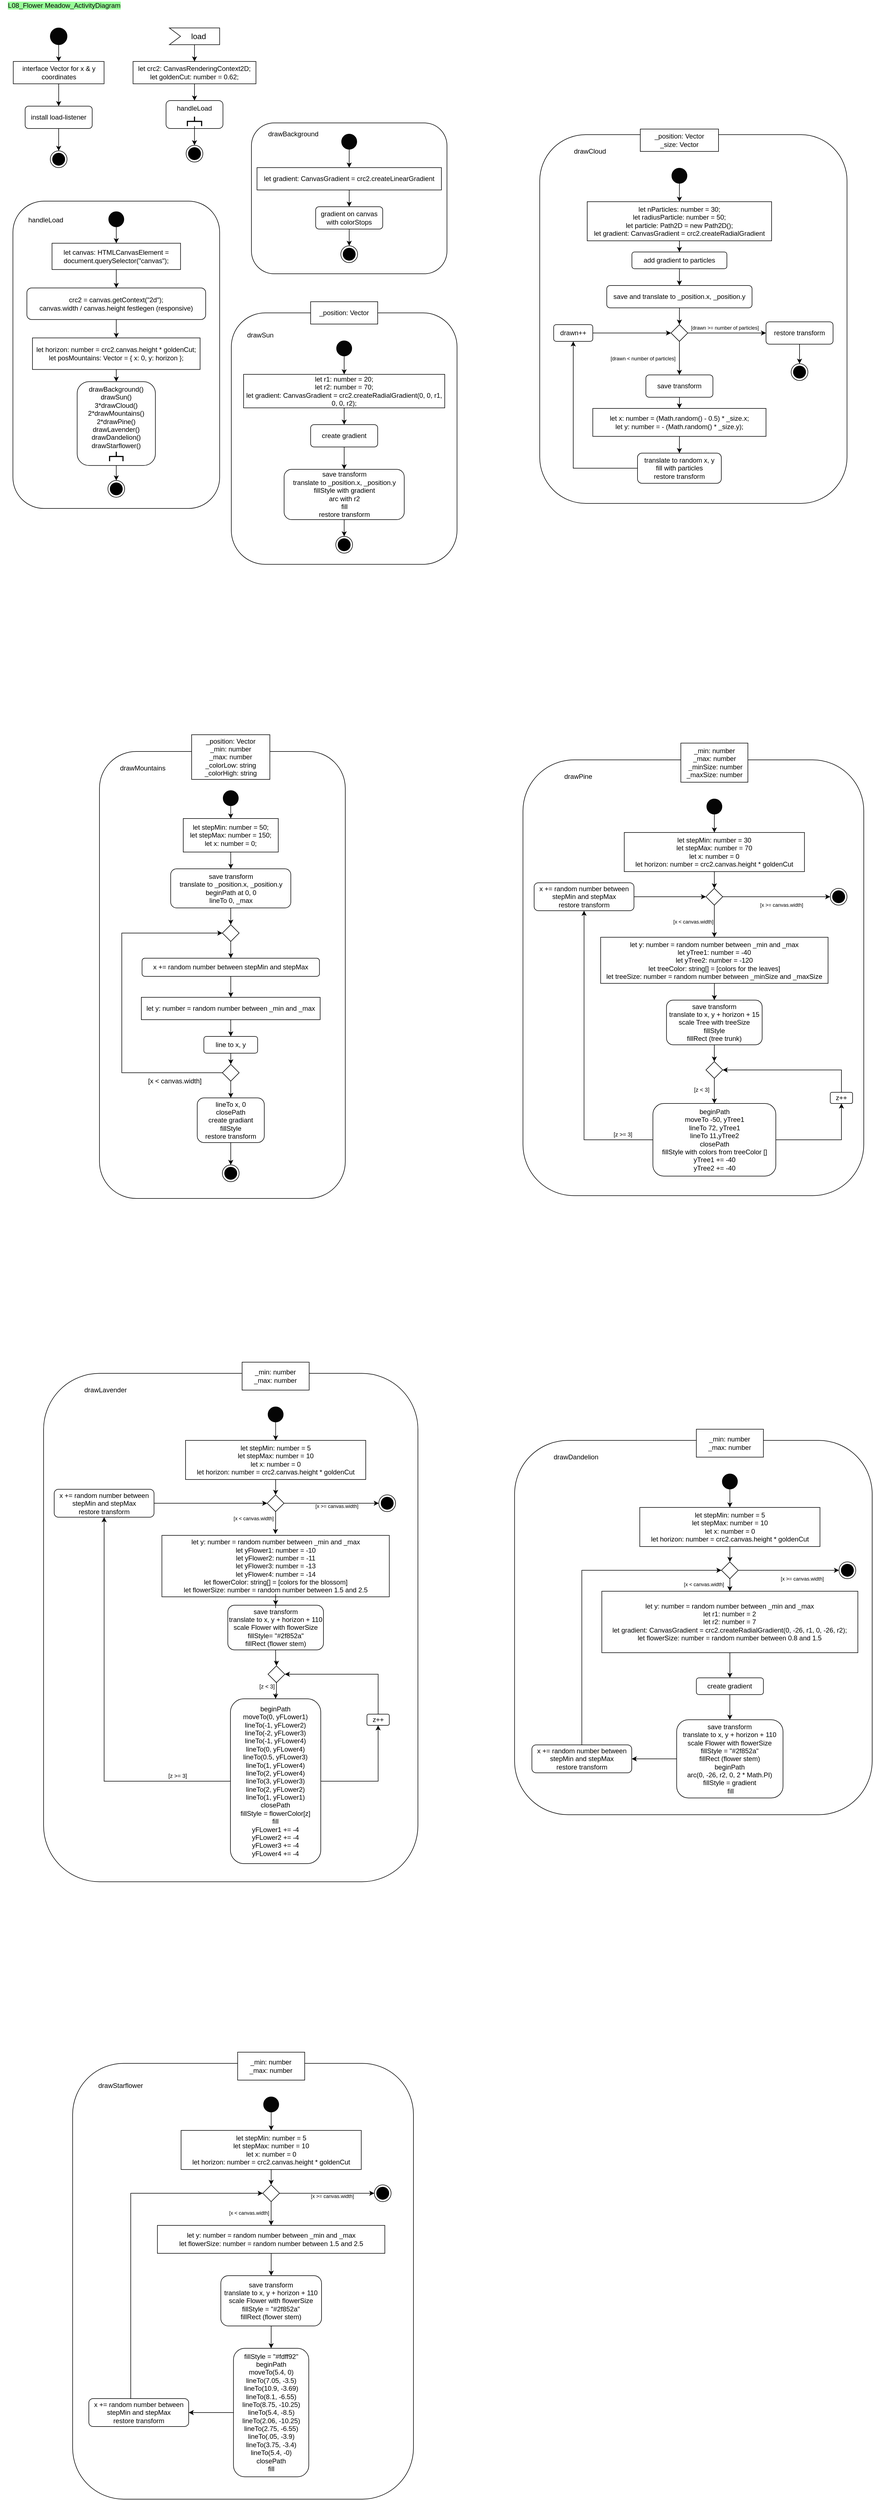 <mxfile version="14.6.13" type="device"><diagram id="MlWOTvtNmtXMXD6axFL5" name="Seite-1"><mxGraphModel dx="3437" dy="3139" grid="1" gridSize="10" guides="1" tooltips="1" connect="1" arrows="1" fold="1" page="1" pageScale="1" pageWidth="827" pageHeight="1169" math="0" shadow="0"><root><mxCell id="0"/><mxCell id="1" parent="0"/><mxCell id="7_Z_P9BMWo8GWw8kGtp1-1" value="&lt;span style=&quot;background-color: rgb(153 , 255 , 153)&quot;&gt;L08_Flower Meadow_ActivityDiagram&lt;/span&gt;" style="text;html=1;strokeColor=none;fillColor=none;align=center;verticalAlign=middle;whiteSpace=wrap;rounded=0;" parent="1" vertex="1"><mxGeometry y="-1150" width="230" height="20" as="geometry"/></mxCell><mxCell id="7_Z_P9BMWo8GWw8kGtp1-6" style="edgeStyle=orthogonalEdgeStyle;rounded=0;orthogonalLoop=1;jettySize=auto;html=1;" parent="1" source="7_Z_P9BMWo8GWw8kGtp1-4" target="7_Z_P9BMWo8GWw8kGtp1-5" edge="1"><mxGeometry relative="1" as="geometry"/></mxCell><mxCell id="7_Z_P9BMWo8GWw8kGtp1-4" value="" style="ellipse;whiteSpace=wrap;html=1;aspect=fixed;fillColor=#050505;" parent="1" vertex="1"><mxGeometry x="90" y="-1100" width="30" height="30" as="geometry"/></mxCell><mxCell id="7_Z_P9BMWo8GWw8kGtp1-8" style="edgeStyle=orthogonalEdgeStyle;rounded=0;orthogonalLoop=1;jettySize=auto;html=1;" parent="1" source="7_Z_P9BMWo8GWw8kGtp1-5" target="7_Z_P9BMWo8GWw8kGtp1-7" edge="1"><mxGeometry relative="1" as="geometry"/></mxCell><mxCell id="7_Z_P9BMWo8GWw8kGtp1-5" value="interface Vector for x &amp;amp; y coordinates" style="rounded=0;whiteSpace=wrap;html=1;fillColor=#FFFFFF;" parent="1" vertex="1"><mxGeometry x="23.75" y="-1040" width="162.5" height="40" as="geometry"/></mxCell><mxCell id="7_Z_P9BMWo8GWw8kGtp1-12" style="edgeStyle=orthogonalEdgeStyle;rounded=0;orthogonalLoop=1;jettySize=auto;html=1;entryX=0.5;entryY=0;entryDx=0;entryDy=0;" parent="1" source="7_Z_P9BMWo8GWw8kGtp1-7" target="7_Z_P9BMWo8GWw8kGtp1-9" edge="1"><mxGeometry relative="1" as="geometry"/></mxCell><mxCell id="7_Z_P9BMWo8GWw8kGtp1-7" value="install load-listener" style="rounded=1;whiteSpace=wrap;html=1;fillColor=#FFFFFF;" parent="1" vertex="1"><mxGeometry x="45" y="-960" width="120" height="40" as="geometry"/></mxCell><mxCell id="7_Z_P9BMWo8GWw8kGtp1-9" value="" style="ellipse;html=1;shape=endState;fillColor=#000000;" parent="1" vertex="1"><mxGeometry x="90" y="-880" width="30" height="30" as="geometry"/></mxCell><mxCell id="7_Z_P9BMWo8GWw8kGtp1-16" style="edgeStyle=orthogonalEdgeStyle;rounded=0;orthogonalLoop=1;jettySize=auto;html=1;entryX=0.5;entryY=0;entryDx=0;entryDy=0;" parent="1" source="7_Z_P9BMWo8GWw8kGtp1-13" target="7_Z_P9BMWo8GWw8kGtp1-15" edge="1"><mxGeometry relative="1" as="geometry"/></mxCell><mxCell id="7_Z_P9BMWo8GWw8kGtp1-13" value="load" style="html=1;shape=mxgraph.infographic.ribbonSimple;notch1=20;notch2=0;align=center;verticalAlign=middle;fontSize=14;fontStyle=0;fillColor=#FFFFFF;flipH=0;spacingRight=0;spacingLeft=14;strokeColor=#000000;" parent="1" vertex="1"><mxGeometry x="303.12" y="-1100" width="90" height="30" as="geometry"/></mxCell><mxCell id="7_Z_P9BMWo8GWw8kGtp1-21" style="edgeStyle=orthogonalEdgeStyle;rounded=0;orthogonalLoop=1;jettySize=auto;html=1;" parent="1" source="7_Z_P9BMWo8GWw8kGtp1-15" target="7_Z_P9BMWo8GWw8kGtp1-17" edge="1"><mxGeometry relative="1" as="geometry"/></mxCell><mxCell id="7_Z_P9BMWo8GWw8kGtp1-15" value="let crc2: CanvasRenderingContext2D; &lt;br&gt;let goldenCut: number = 0.62;" style="rounded=0;whiteSpace=wrap;html=1;fillColor=#FFFFFF;" parent="1" vertex="1"><mxGeometry x="238.12" y="-1040" width="220" height="40" as="geometry"/></mxCell><mxCell id="7_Z_P9BMWo8GWw8kGtp1-20" value="" style="group" parent="1" vertex="1" connectable="0"><mxGeometry x="297.18" y="-970" width="101.88" height="50" as="geometry"/></mxCell><mxCell id="7_Z_P9BMWo8GWw8kGtp1-17" value="handleLoad" style="rounded=1;whiteSpace=wrap;html=1;fillColor=#FFFFFF;verticalAlign=top;" parent="7_Z_P9BMWo8GWw8kGtp1-20" vertex="1"><mxGeometry width="101.88" height="50" as="geometry"/></mxCell><mxCell id="7_Z_P9BMWo8GWw8kGtp1-19" value="" style="strokeWidth=2;html=1;shape=mxgraph.flowchart.annotation_2;align=left;labelPosition=right;pointerEvents=1;fillColor=#F2F2F2;rotation=90;" parent="7_Z_P9BMWo8GWw8kGtp1-20" vertex="1"><mxGeometry x="42.44" y="24.5" width="17" height="25.5" as="geometry"/></mxCell><mxCell id="7_Z_P9BMWo8GWw8kGtp1-22" value="" style="ellipse;html=1;shape=endState;fillColor=#000000;" parent="1" vertex="1"><mxGeometry x="333.12" y="-890" width="30" height="30" as="geometry"/></mxCell><mxCell id="7_Z_P9BMWo8GWw8kGtp1-24" style="edgeStyle=orthogonalEdgeStyle;rounded=0;orthogonalLoop=1;jettySize=auto;html=1;entryX=0.5;entryY=0;entryDx=0;entryDy=0;" parent="1" source="7_Z_P9BMWo8GWw8kGtp1-19" target="7_Z_P9BMWo8GWw8kGtp1-22" edge="1"><mxGeometry relative="1" as="geometry"/></mxCell><mxCell id="7_Z_P9BMWo8GWw8kGtp1-45" value="" style="group" parent="1" vertex="1" connectable="0"><mxGeometry x="23.12" y="-790" width="370" height="570" as="geometry"/></mxCell><mxCell id="7_Z_P9BMWo8GWw8kGtp1-27" value="" style="group" parent="7_Z_P9BMWo8GWw8kGtp1-45" vertex="1" connectable="0"><mxGeometry width="370" height="570" as="geometry"/></mxCell><mxCell id="7_Z_P9BMWo8GWw8kGtp1-28" value="" style="group" parent="7_Z_P9BMWo8GWw8kGtp1-27" vertex="1" connectable="0"><mxGeometry width="370" height="570" as="geometry"/></mxCell><mxCell id="7_Z_P9BMWo8GWw8kGtp1-25" value="" style="rounded=1;whiteSpace=wrap;html=1;strokeColor=#000000;fillColor=#FFFFFF;" parent="7_Z_P9BMWo8GWw8kGtp1-28" vertex="1"><mxGeometry width="370" height="550" as="geometry"/></mxCell><mxCell id="7_Z_P9BMWo8GWw8kGtp1-26" value="handleLoad" style="text;html=1;strokeColor=none;fillColor=none;align=center;verticalAlign=middle;whiteSpace=wrap;rounded=0;" parent="7_Z_P9BMWo8GWw8kGtp1-28" vertex="1"><mxGeometry x="19.998" y="18.831" width="78.485" height="29.376" as="geometry"/></mxCell><mxCell id="7_Z_P9BMWo8GWw8kGtp1-46" style="edgeStyle=orthogonalEdgeStyle;rounded=0;orthogonalLoop=1;jettySize=auto;html=1;entryX=0.5;entryY=0;entryDx=0;entryDy=0;" parent="7_Z_P9BMWo8GWw8kGtp1-28" source="7_Z_P9BMWo8GWw8kGtp1-29" target="7_Z_P9BMWo8GWw8kGtp1-31" edge="1"><mxGeometry relative="1" as="geometry"/></mxCell><mxCell id="7_Z_P9BMWo8GWw8kGtp1-29" value="" style="ellipse;whiteSpace=wrap;html=1;aspect=fixed;fillColor=#050505;" parent="7_Z_P9BMWo8GWw8kGtp1-28" vertex="1"><mxGeometry x="171.43" y="18.831" width="27.138" height="27.138" as="geometry"/></mxCell><mxCell id="7_Z_P9BMWo8GWw8kGtp1-40" style="edgeStyle=orthogonalEdgeStyle;rounded=0;orthogonalLoop=1;jettySize=auto;html=1;" parent="7_Z_P9BMWo8GWw8kGtp1-28" source="7_Z_P9BMWo8GWw8kGtp1-31" target="7_Z_P9BMWo8GWw8kGtp1-32" edge="1"><mxGeometry relative="1" as="geometry"/></mxCell><mxCell id="7_Z_P9BMWo8GWw8kGtp1-31" value="let canvas: HTMLCanvasElement = document.querySelector(&quot;canvas&quot;);&lt;br&gt;" style="rounded=0;whiteSpace=wrap;html=1;strokeColor=#000000;fillColor=#FFFFFF;" parent="7_Z_P9BMWo8GWw8kGtp1-28" vertex="1"><mxGeometry x="70" y="75.323" width="230" height="47.077" as="geometry"/></mxCell><mxCell id="7_Z_P9BMWo8GWw8kGtp1-41" style="edgeStyle=orthogonalEdgeStyle;rounded=0;orthogonalLoop=1;jettySize=auto;html=1;" parent="7_Z_P9BMWo8GWw8kGtp1-28" source="7_Z_P9BMWo8GWw8kGtp1-32" target="7_Z_P9BMWo8GWw8kGtp1-33" edge="1"><mxGeometry relative="1" as="geometry"/></mxCell><mxCell id="7_Z_P9BMWo8GWw8kGtp1-32" value="&lt;span&gt;crc2 = canvas.getContext(&quot;2d&quot;);&lt;br&gt;canvas.width / canvas.height festlegen (responsive)&lt;br&gt;&lt;/span&gt;" style="rounded=1;whiteSpace=wrap;html=1;strokeColor=#000000;fillColor=#FFFFFF;" parent="7_Z_P9BMWo8GWw8kGtp1-28" vertex="1"><mxGeometry x="25" y="155.354" width="320" height="56.492" as="geometry"/></mxCell><mxCell id="7_Z_P9BMWo8GWw8kGtp1-42" style="edgeStyle=orthogonalEdgeStyle;rounded=0;orthogonalLoop=1;jettySize=auto;html=1;entryX=0.5;entryY=0;entryDx=0;entryDy=0;" parent="7_Z_P9BMWo8GWw8kGtp1-28" source="7_Z_P9BMWo8GWw8kGtp1-33" target="7_Z_P9BMWo8GWw8kGtp1-34" edge="1"><mxGeometry relative="1" as="geometry"/></mxCell><mxCell id="7_Z_P9BMWo8GWw8kGtp1-33" value="let horizon: number = crc2.canvas.height * goldenCut; let posMountains: Vector = { x: 0, y: horizon };" style="rounded=0;whiteSpace=wrap;html=1;strokeColor=#000000;fillColor=#FFFFFF;" parent="7_Z_P9BMWo8GWw8kGtp1-28" vertex="1"><mxGeometry x="35" y="244.8" width="300" height="56.492" as="geometry"/></mxCell><mxCell id="7_Z_P9BMWo8GWw8kGtp1-38" value="" style="group" parent="7_Z_P9BMWo8GWw8kGtp1-28" vertex="1" connectable="0"><mxGeometry x="115" y="323.077" width="140" height="150" as="geometry"/></mxCell><mxCell id="7_Z_P9BMWo8GWw8kGtp1-34" value="&lt;div&gt;&lt;span&gt;drawBackground()&lt;/span&gt;&lt;/div&gt;&lt;div&gt;&lt;span&gt;drawSun()&lt;/span&gt;&lt;/div&gt;&lt;div&gt;&lt;span&gt;3*drawCloud()&lt;/span&gt;&lt;/div&gt;&lt;div&gt;2*drawMountains()&lt;/div&gt;&lt;div&gt;2*drawPine()&lt;/div&gt;&lt;div&gt;drawLavender()&lt;/div&gt;&lt;div&gt;drawDandelion()&lt;/div&gt;&lt;div&gt;drawStarflower()&lt;/div&gt;" style="rounded=1;whiteSpace=wrap;html=1;strokeColor=#000000;fillColor=#FFFFFF;verticalAlign=top;" parent="7_Z_P9BMWo8GWw8kGtp1-38" vertex="1"><mxGeometry width="140" height="150" as="geometry"/></mxCell><mxCell id="7_Z_P9BMWo8GWw8kGtp1-35" value="" style="strokeWidth=2;html=1;shape=mxgraph.flowchart.annotation_2;align=left;labelPosition=right;pointerEvents=1;fillColor=#F2F2F2;rotation=90;" parent="7_Z_P9BMWo8GWw8kGtp1-38" vertex="1"><mxGeometry x="61.5" y="121.919" width="17" height="24.009" as="geometry"/></mxCell><mxCell id="7_Z_P9BMWo8GWw8kGtp1-43" value="&lt;span style=&quot;color: rgba(0 , 0 , 0 , 0) ; font-family: monospace ; font-size: 0px&quot;&gt;%3CmxGraphModel%3E%3Croot%3E%3CmxCell%20id%3D%220%22%2F%3E%3CmxCell%20id%3D%221%22%20parent%3D%220%22%2F%3E%3CmxCell%20id%3D%222%22%20value%3D%22%22%20style%3D%22group%22%20vertex%3D%221%22%20connectable%3D%220%22%20parent%3D%221%22%3E%3CmxGeometry%20x%3D%2230%22%20y%3D%22-810%22%20width%3D%22370%22%20height%3D%22570%22%20as%3D%22geometry%22%2F%3E%3C%2FmxCell%3E%3CmxCell%20id%3D%223%22%20value%3D%22%22%20style%3D%22group%22%20vertex%3D%221%22%20connectable%3D%220%22%20parent%3D%222%22%3E%3CmxGeometry%20width%3D%22370%22%20height%3D%22570%22%20as%3D%22geometry%22%2F%3E%3C%2FmxCell%3E%3CmxCell%20id%3D%224%22%20value%3D%22%22%20style%3D%22rounded%3D1%3BwhiteSpace%3Dwrap%3Bhtml%3D1%3BstrokeColor%3D%23000000%3BfillColor%3D%23FFFFFF%3B%22%20vertex%3D%221%22%20parent%3D%223%22%3E%3CmxGeometry%20width%3D%22370%22%20height%3D%22550%22%20as%3D%22geometry%22%2F%3E%3C%2FmxCell%3E%3CmxCell%20id%3D%225%22%20value%3D%22handleLoad%22%20style%3D%22text%3Bhtml%3D1%3BstrokeColor%3Dnone%3BfillColor%3Dnone%3Balign%3Dcenter%3BverticalAlign%3Dmiddle%3BwhiteSpace%3Dwrap%3Brounded%3D0%3B%22%20vertex%3D%221%22%20parent%3D%223%22%3E%3CmxGeometry%20x%3D%2219.998%22%20y%3D%2218.831%22%20width%3D%2278.485%22%20height%3D%2229.376%22%20as%3D%22geometry%22%2F%3E%3C%2FmxCell%3E%3CmxCell%20id%3D%226%22%20style%3D%22edgeStyle%3DorthogonalEdgeStyle%3Brounded%3D0%3BorthogonalLoop%3D1%3BjettySize%3Dauto%3Bhtml%3D1%3BentryX%3D0.5%3BentryY%3D0%3BentryDx%3D0%3BentryDy%3D0%3B%22%20edge%3D%221%22%20parent%3D%223%22%20source%3D%227%22%20target%3D%229%22%3E%3CmxGeometry%20relative%3D%221%22%20as%3D%22geometry%22%2F%3E%3C%2FmxCell%3E%3CmxCell%20id%3D%227%22%20value%3D%22%22%20style%3D%22ellipse%3BwhiteSpace%3Dwrap%3Bhtml%3D1%3Baspect%3Dfixed%3BfillColor%3D%23050505%3B%22%20vertex%3D%221%22%20parent%3D%223%22%3E%3CmxGeometry%20x%3D%22171.43%22%20y%3D%2218.831%22%20width%3D%2227.138%22%20height%3D%2227.138%22%20as%3D%22geometry%22%2F%3E%3C%2FmxCell%3E%3CmxCell%20id%3D%228%22%20style%3D%22edgeStyle%3DorthogonalEdgeStyle%3Brounded%3D0%3BorthogonalLoop%3D1%3BjettySize%3Dauto%3Bhtml%3D1%3B%22%20edge%3D%221%22%20parent%3D%223%22%20source%3D%229%22%20target%3D%2211%22%3E%3CmxGeometry%20relative%3D%221%22%20as%3D%22geometry%22%2F%3E%3C%2FmxCell%3E%3CmxCell%20id%3D%229%22%20value%3D%22let%20canvas%3A%20HTMLCanvasElement%20%3D%20document.querySelector(%26quot%3Bcanvas%26quot%3B)%3B%26lt%3Bbr%26gt%3B%22%20style%3D%22rounded%3D0%3BwhiteSpace%3Dwrap%3Bhtml%3D1%3BstrokeColor%3D%23000000%3BfillColor%3D%23FFFFFF%3B%22%20vertex%3D%221%22%20parent%3D%223%22%3E%3CmxGeometry%20x%3D%2270%22%20y%3D%2275.323%22%20width%3D%22230%22%20height%3D%2247.077%22%20as%3D%22geometry%22%2F%3E%3C%2FmxCell%3E%3CmxCell%20id%3D%2210%22%20style%3D%22edgeStyle%3DorthogonalEdgeStyle%3Brounded%3D0%3BorthogonalLoop%3D1%3BjettySize%3Dauto%3Bhtml%3D1%3B%22%20edge%3D%221%22%20parent%3D%223%22%20source%3D%2211%22%20target%3D%2213%22%3E%3CmxGeometry%20relative%3D%221%22%20as%3D%22geometry%22%2F%3E%3C%2FmxCell%3E%3CmxCell%20id%3D%2211%22%20value%3D%22%26lt%3Bspan%26gt%3Bcrc2%20%3D%20canvas.getContext(%26quot%3B2d%26quot%3B)%3B%26lt%3Bbr%26gt%3Bcanvas.width%20%2F%20canvas.height%20festlegen%20(responsive)%26lt%3Bbr%26gt%3B%26lt%3B%2Fspan%26gt%3B%22%20style%3D%22rounded%3D1%3BwhiteSpace%3Dwrap%3Bhtml%3D1%3BstrokeColor%3D%23000000%3BfillColor%3D%23FFFFFF%3B%22%20vertex%3D%221%22%20parent%3D%223%22%3E%3CmxGeometry%20x%3D%2225%22%20y%3D%22155.354%22%20width%3D%22320%22%20height%3D%2256.492%22%20as%3D%22geometry%22%2F%3E%3C%2FmxCell%3E%3CmxCell%20id%3D%2212%22%20style%3D%22edgeStyle%3DorthogonalEdgeStyle%3Brounded%3D0%3BorthogonalLoop%3D1%3BjettySize%3Dauto%3Bhtml%3D1%3BentryX%3D0.5%3BentryY%3D0%3BentryDx%3D0%3BentryDy%3D0%3B%22%20edge%3D%221%22%20parent%3D%223%22%20source%3D%2213%22%20target%3D%2215%22%3E%3CmxGeometry%20relative%3D%221%22%20as%3D%22geometry%22%2F%3E%3C%2FmxCell%3E%3CmxCell%20id%3D%2213%22%20value%3D%22let%20horizon%3A%20number%20%3D%20crc2.canvas.height%20*%20goldenCut%3B%20let%20posMountains%3A%20Vector%20%3D%20%7B%20x%3A%200%2C%20y%3A%20horizon%20%7D%3B%22%20style%3D%22rounded%3D0%3BwhiteSpace%3Dwrap%3Bhtml%3D1%3BstrokeColor%3D%23000000%3BfillColor%3D%23FFFFFF%3B%22%20vertex%3D%221%22%20parent%3D%223%22%3E%3CmxGeometry%20x%3D%2235%22%20y%3D%22244.8%22%20width%3D%22300%22%20height%3D%2256.492%22%20as%3D%22geometry%22%2F%3E%3C%2FmxCell%3E%3CmxCell%20id%3D%2214%22%20value%3D%22%22%20style%3D%22group%22%20vertex%3D%221%22%20connectable%3D%220%22%20parent%3D%223%22%3E%3CmxGeometry%20x%3D%22115%22%20y%3D%22323.077%22%20width%3D%22140%22%20height%3D%22150%22%20as%3D%22geometry%22%2F%3E%3C%2FmxCell%3E%3CmxCell%20id%3D%2215%22%20value%3D%22%26lt%3Bdiv%26gt%3B%26lt%3Bspan%26gt%3BdrawBackground()%26lt%3B%2Fspan%26gt%3B%26lt%3B%2Fdiv%26gt%3B%26lt%3Bdiv%26gt%3B%26lt%3Bspan%26gt%3BdrawSun()%26lt%3B%2Fspan%26gt%3B%26lt%3B%2Fdiv%26gt%3B%26lt%3Bdiv%26gt%3B%26lt%3Bspan%26gt%3B3*drawCloud()%26lt%3B%2Fspan%26gt%3B%26lt%3B%2Fdiv%26gt%3B%26lt%3Bdiv%26gt%3B2*drawMountains()%26lt%3B%2Fdiv%26gt%3B%26lt%3Bdiv%26gt%3B2*drawPine()%26lt%3B%2Fdiv%26gt%3B%26lt%3Bdiv%26gt%3BdrawLavender()%26lt%3B%2Fdiv%26gt%3B%26lt%3Bdiv%26gt%3BdrawDandelion()%26lt%3B%2Fdiv%26gt%3B%26lt%3Bdiv%26gt%3BdrawStarflower()%26lt%3B%2Fdiv%26gt%3B%22%20style%3D%22rounded%3D1%3BwhiteSpace%3Dwrap%3Bhtml%3D1%3BstrokeColor%3D%23000000%3BfillColor%3D%23FFFFFF%3BverticalAlign%3Dtop%3B%22%20vertex%3D%221%22%20parent%3D%2214%22%3E%3CmxGeometry%20width%3D%22140%22%20height%3D%22150%22%20as%3D%22geometry%22%2F%3E%3C%2FmxCell%3E%3CmxCell%20id%3D%2216%22%20value%3D%22%22%20style%3D%22strokeWidth%3D2%3Bhtml%3D1%3Bshape%3Dmxgraph.flowchart.annotation_2%3Balign%3Dleft%3BlabelPosition%3Dright%3BpointerEvents%3D1%3BfillColor%3D%23F2F2F2%3Brotation%3D90%3B%22%20vertex%3D%221%22%20parent%3D%2214%22%3E%3CmxGeometry%20x%3D%2261.5%22%20y%3D%22121.919%22%20width%3D%2217%22%20height%3D%2224.009%22%20as%3D%22geometry%22%2F%3E%3C%2FmxCell%3E%3CmxCell%20id%3D%2217%22%20value%3D%22%22%20style%3D%22ellipse%3Bhtml%3D1%3Bshape%3DendState%3BfillColor%3D%23000000%3B%22%20vertex%3D%221%22%20parent%3D%223%22%3E%3CmxGeometry%20x%3D%22170%22%20y%3D%22500%22%20width%3D%2230%22%20height%3D%2230%22%20as%3D%22geometry%22%2F%3E%3C%2FmxCell%3E%3CmxCell%20id%3D%2218%22%20style%3D%22edgeStyle%3DorthogonalEdgeStyle%3Brounded%3D0%3BorthogonalLoop%3D1%3BjettySize%3Dauto%3Bhtml%3D1%3BentryX%3D0.5%3BentryY%3D0%3BentryDx%3D0%3BentryDy%3D0%3B%22%20edge%3D%221%22%20parent%3D%223%22%20source%3D%2215%22%20target%3D%2217%22%3E%3CmxGeometry%20relative%3D%221%22%20as%3D%22geometry%22%2F%3E%3C%2FmxCell%3E%3C%2Froot%3E%3C%2FmxGraphModel%3E&lt;/span&gt;" style="ellipse;html=1;shape=endState;fillColor=#000000;" parent="7_Z_P9BMWo8GWw8kGtp1-28" vertex="1"><mxGeometry x="170" y="500" width="30" height="30" as="geometry"/></mxCell><mxCell id="7_Z_P9BMWo8GWw8kGtp1-44" style="edgeStyle=orthogonalEdgeStyle;rounded=0;orthogonalLoop=1;jettySize=auto;html=1;entryX=0.5;entryY=0;entryDx=0;entryDy=0;" parent="7_Z_P9BMWo8GWw8kGtp1-28" source="7_Z_P9BMWo8GWw8kGtp1-34" target="7_Z_P9BMWo8GWw8kGtp1-43" edge="1"><mxGeometry relative="1" as="geometry"/></mxCell><mxCell id="7_Z_P9BMWo8GWw8kGtp1-75" value="" style="group" parent="1" vertex="1" connectable="0"><mxGeometry x="450" y="-930" width="350" height="270" as="geometry"/></mxCell><mxCell id="7_Z_P9BMWo8GWw8kGtp1-47" value="" style="rounded=1;whiteSpace=wrap;html=1;strokeColor=#000000;fillColor=#FFFFFF;" parent="7_Z_P9BMWo8GWw8kGtp1-75" vertex="1"><mxGeometry width="350" height="270" as="geometry"/></mxCell><mxCell id="7_Z_P9BMWo8GWw8kGtp1-48" value="drawBackground" style="text;html=1;strokeColor=none;fillColor=none;align=center;verticalAlign=middle;whiteSpace=wrap;rounded=0;" parent="7_Z_P9BMWo8GWw8kGtp1-75" vertex="1"><mxGeometry x="20" y="10" width="110" height="20" as="geometry"/></mxCell><mxCell id="7_Z_P9BMWo8GWw8kGtp1-51" value="" style="ellipse;whiteSpace=wrap;html=1;aspect=fixed;fillColor=#050505;" parent="7_Z_P9BMWo8GWw8kGtp1-75" vertex="1"><mxGeometry x="161.43" y="20.001" width="27.138" height="27.138" as="geometry"/></mxCell><mxCell id="7_Z_P9BMWo8GWw8kGtp1-52" value="let gradient: CanvasGradient = crc2.createLinearGradient" style="rounded=0;whiteSpace=wrap;html=1;strokeColor=#000000;fillColor=#FFFFFF;" parent="7_Z_P9BMWo8GWw8kGtp1-75" vertex="1"><mxGeometry x="10" y="80" width="330" height="40" as="geometry"/></mxCell><mxCell id="7_Z_P9BMWo8GWw8kGtp1-72" style="edgeStyle=orthogonalEdgeStyle;rounded=0;orthogonalLoop=1;jettySize=auto;html=1;" parent="7_Z_P9BMWo8GWw8kGtp1-75" source="7_Z_P9BMWo8GWw8kGtp1-51" target="7_Z_P9BMWo8GWw8kGtp1-52" edge="1"><mxGeometry relative="1" as="geometry"/></mxCell><mxCell id="7_Z_P9BMWo8GWw8kGtp1-53" value="gradient on canvas with colorStops" style="rounded=1;whiteSpace=wrap;html=1;strokeColor=#000000;fillColor=#FFFFFF;" parent="7_Z_P9BMWo8GWw8kGtp1-75" vertex="1"><mxGeometry x="115" y="150" width="120" height="40" as="geometry"/></mxCell><mxCell id="7_Z_P9BMWo8GWw8kGtp1-73" style="edgeStyle=orthogonalEdgeStyle;rounded=0;orthogonalLoop=1;jettySize=auto;html=1;entryX=0.5;entryY=0;entryDx=0;entryDy=0;" parent="7_Z_P9BMWo8GWw8kGtp1-75" source="7_Z_P9BMWo8GWw8kGtp1-52" target="7_Z_P9BMWo8GWw8kGtp1-53" edge="1"><mxGeometry relative="1" as="geometry"/></mxCell><mxCell id="7_Z_P9BMWo8GWw8kGtp1-71" value="&lt;span style=&quot;color: rgba(0 , 0 , 0 , 0) ; font-family: monospace ; font-size: 0px&quot;&gt;%3CmxGraphModel%3E%3Croot%3E%3CmxCell%20id%3D%220%22%2F%3E%3CmxCell%20id%3D%221%22%20parent%3D%220%22%2F%3E%3CmxCell%20id%3D%222%22%20value%3D%22%22%20style%3D%22group%22%20vertex%3D%221%22%20connectable%3D%220%22%20parent%3D%221%22%3E%3CmxGeometry%20x%3D%2230%22%20y%3D%22-810%22%20width%3D%22370%22%20height%3D%22570%22%20as%3D%22geometry%22%2F%3E%3C%2FmxCell%3E%3CmxCell%20id%3D%223%22%20value%3D%22%22%20style%3D%22group%22%20vertex%3D%221%22%20connectable%3D%220%22%20parent%3D%222%22%3E%3CmxGeometry%20width%3D%22370%22%20height%3D%22570%22%20as%3D%22geometry%22%2F%3E%3C%2FmxCell%3E%3CmxCell%20id%3D%224%22%20value%3D%22%22%20style%3D%22rounded%3D1%3BwhiteSpace%3Dwrap%3Bhtml%3D1%3BstrokeColor%3D%23000000%3BfillColor%3D%23FFFFFF%3B%22%20vertex%3D%221%22%20parent%3D%223%22%3E%3CmxGeometry%20width%3D%22370%22%20height%3D%22550%22%20as%3D%22geometry%22%2F%3E%3C%2FmxCell%3E%3CmxCell%20id%3D%225%22%20value%3D%22handleLoad%22%20style%3D%22text%3Bhtml%3D1%3BstrokeColor%3Dnone%3BfillColor%3Dnone%3Balign%3Dcenter%3BverticalAlign%3Dmiddle%3BwhiteSpace%3Dwrap%3Brounded%3D0%3B%22%20vertex%3D%221%22%20parent%3D%223%22%3E%3CmxGeometry%20x%3D%2219.998%22%20y%3D%2218.831%22%20width%3D%2278.485%22%20height%3D%2229.376%22%20as%3D%22geometry%22%2F%3E%3C%2FmxCell%3E%3CmxCell%20id%3D%226%22%20style%3D%22edgeStyle%3DorthogonalEdgeStyle%3Brounded%3D0%3BorthogonalLoop%3D1%3BjettySize%3Dauto%3Bhtml%3D1%3BentryX%3D0.5%3BentryY%3D0%3BentryDx%3D0%3BentryDy%3D0%3B%22%20edge%3D%221%22%20parent%3D%223%22%20source%3D%227%22%20target%3D%229%22%3E%3CmxGeometry%20relative%3D%221%22%20as%3D%22geometry%22%2F%3E%3C%2FmxCell%3E%3CmxCell%20id%3D%227%22%20value%3D%22%22%20style%3D%22ellipse%3BwhiteSpace%3Dwrap%3Bhtml%3D1%3Baspect%3Dfixed%3BfillColor%3D%23050505%3B%22%20vertex%3D%221%22%20parent%3D%223%22%3E%3CmxGeometry%20x%3D%22171.43%22%20y%3D%2218.831%22%20width%3D%2227.138%22%20height%3D%2227.138%22%20as%3D%22geometry%22%2F%3E%3C%2FmxCell%3E%3CmxCell%20id%3D%228%22%20style%3D%22edgeStyle%3DorthogonalEdgeStyle%3Brounded%3D0%3BorthogonalLoop%3D1%3BjettySize%3Dauto%3Bhtml%3D1%3B%22%20edge%3D%221%22%20parent%3D%223%22%20source%3D%229%22%20target%3D%2211%22%3E%3CmxGeometry%20relative%3D%221%22%20as%3D%22geometry%22%2F%3E%3C%2FmxCell%3E%3CmxCell%20id%3D%229%22%20value%3D%22let%20canvas%3A%20HTMLCanvasElement%20%3D%20document.querySelector(%26quot%3Bcanvas%26quot%3B)%3B%26lt%3Bbr%26gt%3B%22%20style%3D%22rounded%3D0%3BwhiteSpace%3Dwrap%3Bhtml%3D1%3BstrokeColor%3D%23000000%3BfillColor%3D%23FFFFFF%3B%22%20vertex%3D%221%22%20parent%3D%223%22%3E%3CmxGeometry%20x%3D%2270%22%20y%3D%2275.323%22%20width%3D%22230%22%20height%3D%2247.077%22%20as%3D%22geometry%22%2F%3E%3C%2FmxCell%3E%3CmxCell%20id%3D%2210%22%20style%3D%22edgeStyle%3DorthogonalEdgeStyle%3Brounded%3D0%3BorthogonalLoop%3D1%3BjettySize%3Dauto%3Bhtml%3D1%3B%22%20edge%3D%221%22%20parent%3D%223%22%20source%3D%2211%22%20target%3D%2213%22%3E%3CmxGeometry%20relative%3D%221%22%20as%3D%22geometry%22%2F%3E%3C%2FmxCell%3E%3CmxCell%20id%3D%2211%22%20value%3D%22%26lt%3Bspan%26gt%3Bcrc2%20%3D%20canvas.getContext(%26quot%3B2d%26quot%3B)%3B%26lt%3Bbr%26gt%3Bcanvas.width%20%2F%20canvas.height%20festlegen%20(responsive)%26lt%3Bbr%26gt%3B%26lt%3B%2Fspan%26gt%3B%22%20style%3D%22rounded%3D1%3BwhiteSpace%3Dwrap%3Bhtml%3D1%3BstrokeColor%3D%23000000%3BfillColor%3D%23FFFFFF%3B%22%20vertex%3D%221%22%20parent%3D%223%22%3E%3CmxGeometry%20x%3D%2225%22%20y%3D%22155.354%22%20width%3D%22320%22%20height%3D%2256.492%22%20as%3D%22geometry%22%2F%3E%3C%2FmxCell%3E%3CmxCell%20id%3D%2212%22%20style%3D%22edgeStyle%3DorthogonalEdgeStyle%3Brounded%3D0%3BorthogonalLoop%3D1%3BjettySize%3Dauto%3Bhtml%3D1%3BentryX%3D0.5%3BentryY%3D0%3BentryDx%3D0%3BentryDy%3D0%3B%22%20edge%3D%221%22%20parent%3D%223%22%20source%3D%2213%22%20target%3D%2215%22%3E%3CmxGeometry%20relative%3D%221%22%20as%3D%22geometry%22%2F%3E%3C%2FmxCell%3E%3CmxCell%20id%3D%2213%22%20value%3D%22let%20horizon%3A%20number%20%3D%20crc2.canvas.height%20*%20goldenCut%3B%20let%20posMountains%3A%20Vector%20%3D%20%7B%20x%3A%200%2C%20y%3A%20horizon%20%7D%3B%22%20style%3D%22rounded%3D0%3BwhiteSpace%3Dwrap%3Bhtml%3D1%3BstrokeColor%3D%23000000%3BfillColor%3D%23FFFFFF%3B%22%20vertex%3D%221%22%20parent%3D%223%22%3E%3CmxGeometry%20x%3D%2235%22%20y%3D%22244.8%22%20width%3D%22300%22%20height%3D%2256.492%22%20as%3D%22geometry%22%2F%3E%3C%2FmxCell%3E%3CmxCell%20id%3D%2214%22%20value%3D%22%22%20style%3D%22group%22%20vertex%3D%221%22%20connectable%3D%220%22%20parent%3D%223%22%3E%3CmxGeometry%20x%3D%22115%22%20y%3D%22323.077%22%20width%3D%22140%22%20height%3D%22150%22%20as%3D%22geometry%22%2F%3E%3C%2FmxCell%3E%3CmxCell%20id%3D%2215%22%20value%3D%22%26lt%3Bdiv%26gt%3B%26lt%3Bspan%26gt%3BdrawBackground()%26lt%3B%2Fspan%26gt%3B%26lt%3B%2Fdiv%26gt%3B%26lt%3Bdiv%26gt%3B%26lt%3Bspan%26gt%3BdrawSun()%26lt%3B%2Fspan%26gt%3B%26lt%3B%2Fdiv%26gt%3B%26lt%3Bdiv%26gt%3B%26lt%3Bspan%26gt%3B3*drawCloud()%26lt%3B%2Fspan%26gt%3B%26lt%3B%2Fdiv%26gt%3B%26lt%3Bdiv%26gt%3B2*drawMountains()%26lt%3B%2Fdiv%26gt%3B%26lt%3Bdiv%26gt%3B2*drawPine()%26lt%3B%2Fdiv%26gt%3B%26lt%3Bdiv%26gt%3BdrawLavender()%26lt%3B%2Fdiv%26gt%3B%26lt%3Bdiv%26gt%3BdrawDandelion()%26lt%3B%2Fdiv%26gt%3B%26lt%3Bdiv%26gt%3BdrawStarflower()%26lt%3B%2Fdiv%26gt%3B%22%20style%3D%22rounded%3D1%3BwhiteSpace%3Dwrap%3Bhtml%3D1%3BstrokeColor%3D%23000000%3BfillColor%3D%23FFFFFF%3BverticalAlign%3Dtop%3B%22%20vertex%3D%221%22%20parent%3D%2214%22%3E%3CmxGeometry%20width%3D%22140%22%20height%3D%22150%22%20as%3D%22geometry%22%2F%3E%3C%2FmxCell%3E%3CmxCell%20id%3D%2216%22%20value%3D%22%22%20style%3D%22strokeWidth%3D2%3Bhtml%3D1%3Bshape%3Dmxgraph.flowchart.annotation_2%3Balign%3Dleft%3BlabelPosition%3Dright%3BpointerEvents%3D1%3BfillColor%3D%23F2F2F2%3Brotation%3D90%3B%22%20vertex%3D%221%22%20parent%3D%2214%22%3E%3CmxGeometry%20x%3D%2261.5%22%20y%3D%22121.919%22%20width%3D%2217%22%20height%3D%2224.009%22%20as%3D%22geometry%22%2F%3E%3C%2FmxCell%3E%3CmxCell%20id%3D%2217%22%20value%3D%22%22%20style%3D%22ellipse%3Bhtml%3D1%3Bshape%3DendState%3BfillColor%3D%23000000%3B%22%20vertex%3D%221%22%20parent%3D%223%22%3E%3CmxGeometry%20x%3D%22170%22%20y%3D%22500%22%20width%3D%2230%22%20height%3D%2230%22%20as%3D%22geometry%22%2F%3E%3C%2FmxCell%3E%3CmxCell%20id%3D%2218%22%20style%3D%22edgeStyle%3DorthogonalEdgeStyle%3Brounded%3D0%3BorthogonalLoop%3D1%3BjettySize%3Dauto%3Bhtml%3D1%3BentryX%3D0.5%3BentryY%3D0%3BentryDx%3D0%3BentryDy%3D0%3B%22%20edge%3D%221%22%20parent%3D%223%22%20source%3D%2215%22%20target%3D%2217%22%3E%3CmxGeometry%20relative%3D%221%22%20as%3D%22geometry%22%2F%3E%3C%2FmxCell%3E%3C%2Froot%3E%3C%2FmxGraphModel%3E&lt;/span&gt;" style="ellipse;html=1;shape=endState;fillColor=#000000;" parent="7_Z_P9BMWo8GWw8kGtp1-75" vertex="1"><mxGeometry x="160" y="220" width="30" height="30" as="geometry"/></mxCell><mxCell id="7_Z_P9BMWo8GWw8kGtp1-74" style="edgeStyle=orthogonalEdgeStyle;rounded=0;orthogonalLoop=1;jettySize=auto;html=1;entryX=0.5;entryY=0;entryDx=0;entryDy=0;" parent="7_Z_P9BMWo8GWw8kGtp1-75" source="7_Z_P9BMWo8GWw8kGtp1-53" target="7_Z_P9BMWo8GWw8kGtp1-71" edge="1"><mxGeometry relative="1" as="geometry"/></mxCell><mxCell id="7_Z_P9BMWo8GWw8kGtp1-113" value="" style="group" parent="1" vertex="1" connectable="0"><mxGeometry x="966" y="-919" width="550" height="670" as="geometry"/></mxCell><mxCell id="7_Z_P9BMWo8GWw8kGtp1-76" value="" style="rounded=1;whiteSpace=wrap;html=1;strokeColor=#000000;fillColor=#FFFFFF;" parent="7_Z_P9BMWo8GWw8kGtp1-113" vertex="1"><mxGeometry y="10" width="550" height="660" as="geometry"/></mxCell><mxCell id="7_Z_P9BMWo8GWw8kGtp1-77" value="" style="ellipse;whiteSpace=wrap;html=1;aspect=fixed;fillColor=#050505;" parent="7_Z_P9BMWo8GWw8kGtp1-113" vertex="1"><mxGeometry x="236.43" y="70.001" width="27.138" height="27.138" as="geometry"/></mxCell><mxCell id="7_Z_P9BMWo8GWw8kGtp1-78" value="drawCloud" style="text;html=1;strokeColor=none;fillColor=none;align=center;verticalAlign=middle;whiteSpace=wrap;rounded=0;" parent="7_Z_P9BMWo8GWw8kGtp1-113" vertex="1"><mxGeometry x="40" y="30" width="100" height="20" as="geometry"/></mxCell><mxCell id="7_Z_P9BMWo8GWw8kGtp1-79" value="&lt;div&gt;let nParticles: number = 30;&lt;/div&gt;&lt;div&gt;let radiusParticle: number = 50;&lt;/div&gt;&lt;div&gt;let particle: Path2D = new Path2D();&lt;/div&gt;&lt;div&gt;let gradient: CanvasGradient = crc2.createRadialGradient&lt;/div&gt;" style="rounded=0;whiteSpace=wrap;html=1;strokeColor=#000000;fillColor=#FFFFFF;verticalAlign=middle;" parent="7_Z_P9BMWo8GWw8kGtp1-113" vertex="1"><mxGeometry x="85" y="130" width="330" height="70" as="geometry"/></mxCell><mxCell id="7_Z_P9BMWo8GWw8kGtp1-93" style="edgeStyle=orthogonalEdgeStyle;rounded=0;orthogonalLoop=1;jettySize=auto;html=1;entryX=0.5;entryY=0;entryDx=0;entryDy=0;" parent="7_Z_P9BMWo8GWw8kGtp1-113" source="7_Z_P9BMWo8GWw8kGtp1-77" target="7_Z_P9BMWo8GWw8kGtp1-79" edge="1"><mxGeometry as="geometry"/></mxCell><mxCell id="7_Z_P9BMWo8GWw8kGtp1-80" value="add gradient to particles" style="rounded=1;whiteSpace=wrap;html=1;strokeColor=#000000;fillColor=#FFFFFF;" parent="7_Z_P9BMWo8GWw8kGtp1-113" vertex="1"><mxGeometry x="165" y="220" width="170" height="30" as="geometry"/></mxCell><mxCell id="7_Z_P9BMWo8GWw8kGtp1-94" style="edgeStyle=orthogonalEdgeStyle;rounded=0;orthogonalLoop=1;jettySize=auto;html=1;entryX=0.5;entryY=0;entryDx=0;entryDy=0;" parent="7_Z_P9BMWo8GWw8kGtp1-113" source="7_Z_P9BMWo8GWw8kGtp1-79" target="7_Z_P9BMWo8GWw8kGtp1-80" edge="1"><mxGeometry as="geometry"/></mxCell><mxCell id="7_Z_P9BMWo8GWw8kGtp1-81" value="save and translate to _position.x, _position.y" style="rounded=1;whiteSpace=wrap;html=1;strokeColor=#000000;fillColor=#FFFFFF;" parent="7_Z_P9BMWo8GWw8kGtp1-113" vertex="1"><mxGeometry x="120" y="280" width="260" height="40" as="geometry"/></mxCell><mxCell id="7_Z_P9BMWo8GWw8kGtp1-95" style="edgeStyle=orthogonalEdgeStyle;rounded=0;orthogonalLoop=1;jettySize=auto;html=1;entryX=0.5;entryY=0;entryDx=0;entryDy=0;" parent="7_Z_P9BMWo8GWw8kGtp1-113" source="7_Z_P9BMWo8GWw8kGtp1-80" target="7_Z_P9BMWo8GWw8kGtp1-81" edge="1"><mxGeometry as="geometry"/></mxCell><mxCell id="7_Z_P9BMWo8GWw8kGtp1-82" value="_position: Vector&lt;br&gt;_size: Vector" style="rounded=0;whiteSpace=wrap;html=1;strokeColor=#000000;fillColor=#FFFFFF;" parent="7_Z_P9BMWo8GWw8kGtp1-113" vertex="1"><mxGeometry x="180" width="140" height="40" as="geometry"/></mxCell><mxCell id="7_Z_P9BMWo8GWw8kGtp1-83" value="" style="rhombus;strokeColor=#000000;fillColor=#FFFFFF;" parent="7_Z_P9BMWo8GWw8kGtp1-113" vertex="1"><mxGeometry x="235" y="350" width="30" height="30" as="geometry"/></mxCell><mxCell id="7_Z_P9BMWo8GWw8kGtp1-96" style="edgeStyle=orthogonalEdgeStyle;rounded=0;orthogonalLoop=1;jettySize=auto;html=1;entryX=0.5;entryY=0;entryDx=0;entryDy=0;" parent="7_Z_P9BMWo8GWw8kGtp1-113" source="7_Z_P9BMWo8GWw8kGtp1-81" target="7_Z_P9BMWo8GWw8kGtp1-83" edge="1"><mxGeometry as="geometry"/></mxCell><mxCell id="7_Z_P9BMWo8GWw8kGtp1-84" value="let x: number = (Math.random() - 0.5) * _size.x;&lt;br&gt;let y: number = - (Math.random() * _size.y);" style="rounded=0;whiteSpace=wrap;html=1;strokeColor=#000000;fillColor=#FFFFFF;" parent="7_Z_P9BMWo8GWw8kGtp1-113" vertex="1"><mxGeometry x="95" y="500" width="310" height="50" as="geometry"/></mxCell><mxCell id="7_Z_P9BMWo8GWw8kGtp1-98" style="edgeStyle=orthogonalEdgeStyle;rounded=0;orthogonalLoop=1;jettySize=auto;html=1;entryX=0.5;entryY=0;entryDx=0;entryDy=0;" parent="7_Z_P9BMWo8GWw8kGtp1-113" source="7_Z_P9BMWo8GWw8kGtp1-85" target="7_Z_P9BMWo8GWw8kGtp1-84" edge="1"><mxGeometry as="geometry"/></mxCell><mxCell id="7_Z_P9BMWo8GWw8kGtp1-85" value="save transform" style="rounded=1;whiteSpace=wrap;html=1;strokeColor=#000000;fillColor=#FFFFFF;" parent="7_Z_P9BMWo8GWw8kGtp1-113" vertex="1"><mxGeometry x="190" y="440" width="120" height="40" as="geometry"/></mxCell><mxCell id="7_Z_P9BMWo8GWw8kGtp1-97" style="edgeStyle=orthogonalEdgeStyle;rounded=0;orthogonalLoop=1;jettySize=auto;html=1;entryX=0.5;entryY=0;entryDx=0;entryDy=0;" parent="7_Z_P9BMWo8GWw8kGtp1-113" source="7_Z_P9BMWo8GWw8kGtp1-83" target="7_Z_P9BMWo8GWw8kGtp1-85" edge="1"><mxGeometry as="geometry"/></mxCell><mxCell id="7_Z_P9BMWo8GWw8kGtp1-86" value="translate to random x, y&lt;br&gt;fill with particles&lt;br&gt;restore transform" style="rounded=1;whiteSpace=wrap;html=1;strokeColor=#000000;fillColor=#FFFFFF;" parent="7_Z_P9BMWo8GWw8kGtp1-113" vertex="1"><mxGeometry x="175" y="580" width="150" height="54" as="geometry"/></mxCell><mxCell id="7_Z_P9BMWo8GWw8kGtp1-99" style="edgeStyle=orthogonalEdgeStyle;rounded=0;orthogonalLoop=1;jettySize=auto;html=1;entryX=0.5;entryY=0;entryDx=0;entryDy=0;" parent="7_Z_P9BMWo8GWw8kGtp1-113" source="7_Z_P9BMWo8GWw8kGtp1-84" target="7_Z_P9BMWo8GWw8kGtp1-86" edge="1"><mxGeometry as="geometry"/></mxCell><mxCell id="7_Z_P9BMWo8GWw8kGtp1-87" value="restore transform" style="rounded=1;whiteSpace=wrap;html=1;strokeColor=#000000;fillColor=#FFFFFF;" parent="7_Z_P9BMWo8GWw8kGtp1-113" vertex="1"><mxGeometry x="405" y="345" width="120" height="40" as="geometry"/></mxCell><mxCell id="7_Z_P9BMWo8GWw8kGtp1-102" style="edgeStyle=orthogonalEdgeStyle;rounded=0;orthogonalLoop=1;jettySize=auto;html=1;entryX=0;entryY=0.5;entryDx=0;entryDy=0;" parent="7_Z_P9BMWo8GWw8kGtp1-113" source="7_Z_P9BMWo8GWw8kGtp1-83" target="7_Z_P9BMWo8GWw8kGtp1-87" edge="1"><mxGeometry as="geometry"/></mxCell><mxCell id="7_Z_P9BMWo8GWw8kGtp1-88" value="&lt;font style=&quot;font-size: 9px&quot;&gt;[drawn &amp;lt; number of particles]&lt;/font&gt;" style="text;html=1;strokeColor=none;fillColor=none;align=center;verticalAlign=middle;whiteSpace=wrap;rounded=0;" parent="7_Z_P9BMWo8GWw8kGtp1-113" vertex="1"><mxGeometry x="120" y="400" width="130" height="20" as="geometry"/></mxCell><mxCell id="7_Z_P9BMWo8GWw8kGtp1-89" value="&lt;font style=&quot;font-size: 9px&quot;&gt;[drawn &amp;gt;= number of particles]&lt;/font&gt;" style="text;html=1;strokeColor=none;fillColor=none;align=center;verticalAlign=middle;whiteSpace=wrap;rounded=0;" parent="7_Z_P9BMWo8GWw8kGtp1-113" vertex="1"><mxGeometry x="263.57" y="345" width="135" height="20" as="geometry"/></mxCell><mxCell id="7_Z_P9BMWo8GWw8kGtp1-101" style="edgeStyle=orthogonalEdgeStyle;rounded=0;orthogonalLoop=1;jettySize=auto;html=1;" parent="7_Z_P9BMWo8GWw8kGtp1-113" source="7_Z_P9BMWo8GWw8kGtp1-91" target="7_Z_P9BMWo8GWw8kGtp1-83" edge="1"><mxGeometry as="geometry"/></mxCell><mxCell id="7_Z_P9BMWo8GWw8kGtp1-91" value="drawn++" style="rounded=1;whiteSpace=wrap;html=1;strokeColor=#000000;fillColor=#FFFFFF;" parent="7_Z_P9BMWo8GWw8kGtp1-113" vertex="1"><mxGeometry x="25" y="350" width="70" height="30" as="geometry"/></mxCell><mxCell id="7_Z_P9BMWo8GWw8kGtp1-100" style="edgeStyle=orthogonalEdgeStyle;rounded=0;orthogonalLoop=1;jettySize=auto;html=1;" parent="7_Z_P9BMWo8GWw8kGtp1-113" source="7_Z_P9BMWo8GWw8kGtp1-86" target="7_Z_P9BMWo8GWw8kGtp1-91" edge="1"><mxGeometry as="geometry"/></mxCell><mxCell id="7_Z_P9BMWo8GWw8kGtp1-103" value="&lt;span style=&quot;color: rgba(0 , 0 , 0 , 0) ; font-family: monospace ; font-size: 0px&quot;&gt;%3CmxGraphModel%3E%3Croot%3E%3CmxCell%20id%3D%220%22%2F%3E%3CmxCell%20id%3D%221%22%20parent%3D%220%22%2F%3E%3CmxCell%20id%3D%222%22%20value%3D%22%22%20style%3D%22group%22%20vertex%3D%221%22%20connectable%3D%220%22%20parent%3D%221%22%3E%3CmxGeometry%20x%3D%2230%22%20y%3D%22-810%22%20width%3D%22370%22%20height%3D%22570%22%20as%3D%22geometry%22%2F%3E%3C%2FmxCell%3E%3CmxCell%20id%3D%223%22%20value%3D%22%22%20style%3D%22group%22%20vertex%3D%221%22%20connectable%3D%220%22%20parent%3D%222%22%3E%3CmxGeometry%20width%3D%22370%22%20height%3D%22570%22%20as%3D%22geometry%22%2F%3E%3C%2FmxCell%3E%3CmxCell%20id%3D%224%22%20value%3D%22%22%20style%3D%22rounded%3D1%3BwhiteSpace%3Dwrap%3Bhtml%3D1%3BstrokeColor%3D%23000000%3BfillColor%3D%23FFFFFF%3B%22%20vertex%3D%221%22%20parent%3D%223%22%3E%3CmxGeometry%20width%3D%22370%22%20height%3D%22550%22%20as%3D%22geometry%22%2F%3E%3C%2FmxCell%3E%3CmxCell%20id%3D%225%22%20value%3D%22handleLoad%22%20style%3D%22text%3Bhtml%3D1%3BstrokeColor%3Dnone%3BfillColor%3Dnone%3Balign%3Dcenter%3BverticalAlign%3Dmiddle%3BwhiteSpace%3Dwrap%3Brounded%3D0%3B%22%20vertex%3D%221%22%20parent%3D%223%22%3E%3CmxGeometry%20x%3D%2219.998%22%20y%3D%2218.831%22%20width%3D%2278.485%22%20height%3D%2229.376%22%20as%3D%22geometry%22%2F%3E%3C%2FmxCell%3E%3CmxCell%20id%3D%226%22%20style%3D%22edgeStyle%3DorthogonalEdgeStyle%3Brounded%3D0%3BorthogonalLoop%3D1%3BjettySize%3Dauto%3Bhtml%3D1%3BentryX%3D0.5%3BentryY%3D0%3BentryDx%3D0%3BentryDy%3D0%3B%22%20edge%3D%221%22%20parent%3D%223%22%20source%3D%227%22%20target%3D%229%22%3E%3CmxGeometry%20relative%3D%221%22%20as%3D%22geometry%22%2F%3E%3C%2FmxCell%3E%3CmxCell%20id%3D%227%22%20value%3D%22%22%20style%3D%22ellipse%3BwhiteSpace%3Dwrap%3Bhtml%3D1%3Baspect%3Dfixed%3BfillColor%3D%23050505%3B%22%20vertex%3D%221%22%20parent%3D%223%22%3E%3CmxGeometry%20x%3D%22171.43%22%20y%3D%2218.831%22%20width%3D%2227.138%22%20height%3D%2227.138%22%20as%3D%22geometry%22%2F%3E%3C%2FmxCell%3E%3CmxCell%20id%3D%228%22%20style%3D%22edgeStyle%3DorthogonalEdgeStyle%3Brounded%3D0%3BorthogonalLoop%3D1%3BjettySize%3Dauto%3Bhtml%3D1%3B%22%20edge%3D%221%22%20parent%3D%223%22%20source%3D%229%22%20target%3D%2211%22%3E%3CmxGeometry%20relative%3D%221%22%20as%3D%22geometry%22%2F%3E%3C%2FmxCell%3E%3CmxCell%20id%3D%229%22%20value%3D%22let%20canvas%3A%20HTMLCanvasElement%20%3D%20document.querySelector(%26quot%3Bcanvas%26quot%3B)%3B%26lt%3Bbr%26gt%3B%22%20style%3D%22rounded%3D0%3BwhiteSpace%3Dwrap%3Bhtml%3D1%3BstrokeColor%3D%23000000%3BfillColor%3D%23FFFFFF%3B%22%20vertex%3D%221%22%20parent%3D%223%22%3E%3CmxGeometry%20x%3D%2270%22%20y%3D%2275.323%22%20width%3D%22230%22%20height%3D%2247.077%22%20as%3D%22geometry%22%2F%3E%3C%2FmxCell%3E%3CmxCell%20id%3D%2210%22%20style%3D%22edgeStyle%3DorthogonalEdgeStyle%3Brounded%3D0%3BorthogonalLoop%3D1%3BjettySize%3Dauto%3Bhtml%3D1%3B%22%20edge%3D%221%22%20parent%3D%223%22%20source%3D%2211%22%20target%3D%2213%22%3E%3CmxGeometry%20relative%3D%221%22%20as%3D%22geometry%22%2F%3E%3C%2FmxCell%3E%3CmxCell%20id%3D%2211%22%20value%3D%22%26lt%3Bspan%26gt%3Bcrc2%20%3D%20canvas.getContext(%26quot%3B2d%26quot%3B)%3B%26lt%3Bbr%26gt%3Bcanvas.width%20%2F%20canvas.height%20festlegen%20(responsive)%26lt%3Bbr%26gt%3B%26lt%3B%2Fspan%26gt%3B%22%20style%3D%22rounded%3D1%3BwhiteSpace%3Dwrap%3Bhtml%3D1%3BstrokeColor%3D%23000000%3BfillColor%3D%23FFFFFF%3B%22%20vertex%3D%221%22%20parent%3D%223%22%3E%3CmxGeometry%20x%3D%2225%22%20y%3D%22155.354%22%20width%3D%22320%22%20height%3D%2256.492%22%20as%3D%22geometry%22%2F%3E%3C%2FmxCell%3E%3CmxCell%20id%3D%2212%22%20style%3D%22edgeStyle%3DorthogonalEdgeStyle%3Brounded%3D0%3BorthogonalLoop%3D1%3BjettySize%3Dauto%3Bhtml%3D1%3BentryX%3D0.5%3BentryY%3D0%3BentryDx%3D0%3BentryDy%3D0%3B%22%20edge%3D%221%22%20parent%3D%223%22%20source%3D%2213%22%20target%3D%2215%22%3E%3CmxGeometry%20relative%3D%221%22%20as%3D%22geometry%22%2F%3E%3C%2FmxCell%3E%3CmxCell%20id%3D%2213%22%20value%3D%22let%20horizon%3A%20number%20%3D%20crc2.canvas.height%20*%20goldenCut%3B%20let%20posMountains%3A%20Vector%20%3D%20%7B%20x%3A%200%2C%20y%3A%20horizon%20%7D%3B%22%20style%3D%22rounded%3D0%3BwhiteSpace%3Dwrap%3Bhtml%3D1%3BstrokeColor%3D%23000000%3BfillColor%3D%23FFFFFF%3B%22%20vertex%3D%221%22%20parent%3D%223%22%3E%3CmxGeometry%20x%3D%2235%22%20y%3D%22244.8%22%20width%3D%22300%22%20height%3D%2256.492%22%20as%3D%22geometry%22%2F%3E%3C%2FmxCell%3E%3CmxCell%20id%3D%2214%22%20value%3D%22%22%20style%3D%22group%22%20vertex%3D%221%22%20connectable%3D%220%22%20parent%3D%223%22%3E%3CmxGeometry%20x%3D%22115%22%20y%3D%22323.077%22%20width%3D%22140%22%20height%3D%22150%22%20as%3D%22geometry%22%2F%3E%3C%2FmxCell%3E%3CmxCell%20id%3D%2215%22%20value%3D%22%26lt%3Bdiv%26gt%3B%26lt%3Bspan%26gt%3BdrawBackground()%26lt%3B%2Fspan%26gt%3B%26lt%3B%2Fdiv%26gt%3B%26lt%3Bdiv%26gt%3B%26lt%3Bspan%26gt%3BdrawSun()%26lt%3B%2Fspan%26gt%3B%26lt%3B%2Fdiv%26gt%3B%26lt%3Bdiv%26gt%3B%26lt%3Bspan%26gt%3B3*drawCloud()%26lt%3B%2Fspan%26gt%3B%26lt%3B%2Fdiv%26gt%3B%26lt%3Bdiv%26gt%3B2*drawMountains()%26lt%3B%2Fdiv%26gt%3B%26lt%3Bdiv%26gt%3B2*drawPine()%26lt%3B%2Fdiv%26gt%3B%26lt%3Bdiv%26gt%3BdrawLavender()%26lt%3B%2Fdiv%26gt%3B%26lt%3Bdiv%26gt%3BdrawDandelion()%26lt%3B%2Fdiv%26gt%3B%26lt%3Bdiv%26gt%3BdrawStarflower()%26lt%3B%2Fdiv%26gt%3B%22%20style%3D%22rounded%3D1%3BwhiteSpace%3Dwrap%3Bhtml%3D1%3BstrokeColor%3D%23000000%3BfillColor%3D%23FFFFFF%3BverticalAlign%3Dtop%3B%22%20vertex%3D%221%22%20parent%3D%2214%22%3E%3CmxGeometry%20width%3D%22140%22%20height%3D%22150%22%20as%3D%22geometry%22%2F%3E%3C%2FmxCell%3E%3CmxCell%20id%3D%2216%22%20value%3D%22%22%20style%3D%22strokeWidth%3D2%3Bhtml%3D1%3Bshape%3Dmxgraph.flowchart.annotation_2%3Balign%3Dleft%3BlabelPosition%3Dright%3BpointerEvents%3D1%3BfillColor%3D%23F2F2F2%3Brotation%3D90%3B%22%20vertex%3D%221%22%20parent%3D%2214%22%3E%3CmxGeometry%20x%3D%2261.5%22%20y%3D%22121.919%22%20width%3D%2217%22%20height%3D%2224.009%22%20as%3D%22geometry%22%2F%3E%3C%2FmxCell%3E%3CmxCell%20id%3D%2217%22%20value%3D%22%22%20style%3D%22ellipse%3Bhtml%3D1%3Bshape%3DendState%3BfillColor%3D%23000000%3B%22%20vertex%3D%221%22%20parent%3D%223%22%3E%3CmxGeometry%20x%3D%22170%22%20y%3D%22500%22%20width%3D%2230%22%20height%3D%2230%22%20as%3D%22geometry%22%2F%3E%3C%2FmxCell%3E%3CmxCell%20id%3D%2218%22%20style%3D%22edgeStyle%3DorthogonalEdgeStyle%3Brounded%3D0%3BorthogonalLoop%3D1%3BjettySize%3Dauto%3Bhtml%3D1%3BentryX%3D0.5%3BentryY%3D0%3BentryDx%3D0%3BentryDy%3D0%3B%22%20edge%3D%221%22%20parent%3D%223%22%20source%3D%2215%22%20target%3D%2217%22%3E%3CmxGeometry%20relative%3D%221%22%20as%3D%22geometry%22%2F%3E%3C%2FmxCell%3E%3C%2Froot%3E%3C%2FmxGraphModel%3E&lt;/span&gt;" style="ellipse;html=1;shape=endState;fillColor=#000000;" parent="7_Z_P9BMWo8GWw8kGtp1-113" vertex="1"><mxGeometry x="450" y="420" width="30" height="30" as="geometry"/></mxCell><mxCell id="7_Z_P9BMWo8GWw8kGtp1-104" style="edgeStyle=orthogonalEdgeStyle;rounded=0;orthogonalLoop=1;jettySize=auto;html=1;entryX=0.5;entryY=0;entryDx=0;entryDy=0;" parent="7_Z_P9BMWo8GWw8kGtp1-113" source="7_Z_P9BMWo8GWw8kGtp1-87" target="7_Z_P9BMWo8GWw8kGtp1-103" edge="1"><mxGeometry as="geometry"/></mxCell><mxCell id="7_Z_P9BMWo8GWw8kGtp1-145" value="" style="group" parent="1" vertex="1" connectable="0"><mxGeometry x="178" y="165" width="470" height="840" as="geometry"/></mxCell><mxCell id="7_Z_P9BMWo8GWw8kGtp1-106" value="" style="rounded=1;whiteSpace=wrap;html=1;strokeColor=#000000;fillColor=#FFFFFF;container=1;" parent="7_Z_P9BMWo8GWw8kGtp1-145" vertex="1"><mxGeometry y="30" width="440" height="800" as="geometry"/></mxCell><mxCell id="7_Z_P9BMWo8GWw8kGtp1-107" value="" style="ellipse;whiteSpace=wrap;html=1;aspect=fixed;fillColor=#050505;" parent="7_Z_P9BMWo8GWw8kGtp1-145" vertex="1"><mxGeometry x="221.43" y="100.001" width="27.138" height="27.138" as="geometry"/></mxCell><mxCell id="7_Z_P9BMWo8GWw8kGtp1-108" value="drawMountains" style="text;html=1;strokeColor=none;fillColor=none;align=center;verticalAlign=middle;whiteSpace=wrap;rounded=0;" parent="7_Z_P9BMWo8GWw8kGtp1-145" vertex="1"><mxGeometry x="35" y="50" width="85" height="20" as="geometry"/></mxCell><mxCell id="7_Z_P9BMWo8GWw8kGtp1-109" value="_position: Vector&lt;br&gt;_min: number&lt;br&gt;_max: number&lt;br&gt;_colorLow: string&lt;br&gt;_colorHigh: string" style="rounded=0;whiteSpace=wrap;html=1;strokeColor=#000000;fillColor=#FFFFFF;" parent="7_Z_P9BMWo8GWw8kGtp1-145" vertex="1"><mxGeometry x="165" width="140" height="80" as="geometry"/></mxCell><mxCell id="7_Z_P9BMWo8GWw8kGtp1-110" value="let stepMin: number = 50;&lt;br&gt;let stepMax: number = 150;&lt;br&gt;let x: number = 0;" style="rounded=0;whiteSpace=wrap;html=1;strokeColor=#000000;fillColor=#FFFFFF;" parent="7_Z_P9BMWo8GWw8kGtp1-145" vertex="1"><mxGeometry x="150" y="150" width="170" height="60" as="geometry"/></mxCell><mxCell id="7_Z_P9BMWo8GWw8kGtp1-121" style="edgeStyle=orthogonalEdgeStyle;rounded=0;orthogonalLoop=1;jettySize=auto;html=1;" parent="7_Z_P9BMWo8GWw8kGtp1-145" source="7_Z_P9BMWo8GWw8kGtp1-107" target="7_Z_P9BMWo8GWw8kGtp1-110" edge="1"><mxGeometry as="geometry"/></mxCell><mxCell id="7_Z_P9BMWo8GWw8kGtp1-111" value="save transform&lt;br&gt;translate to _position.x, _position.y&lt;br&gt;beginPath at 0, 0&lt;br&gt;lineTo 0, _max" style="rounded=1;whiteSpace=wrap;html=1;strokeColor=#000000;fillColor=#FFFFFF;" parent="7_Z_P9BMWo8GWw8kGtp1-145" vertex="1"><mxGeometry x="127.5" y="240" width="215" height="70" as="geometry"/></mxCell><mxCell id="7_Z_P9BMWo8GWw8kGtp1-122" style="edgeStyle=orthogonalEdgeStyle;rounded=0;orthogonalLoop=1;jettySize=auto;html=1;" parent="7_Z_P9BMWo8GWw8kGtp1-145" source="7_Z_P9BMWo8GWw8kGtp1-110" target="7_Z_P9BMWo8GWw8kGtp1-111" edge="1"><mxGeometry as="geometry"/></mxCell><mxCell id="7_Z_P9BMWo8GWw8kGtp1-112" value="&lt;span style=&quot;color: rgba(0 , 0 , 0 , 0) ; font-family: monospace ; font-size: 0px&quot;&gt;%3CmxGraphModel%3E%3Croot%3E%3CmxCell%20id%3D%220%22%2F%3E%3CmxCell%20id%3D%221%22%20parent%3D%220%22%2F%3E%3CmxCell%20id%3D%222%22%20value%3D%22%22%20style%3D%22group%22%20vertex%3D%221%22%20connectable%3D%220%22%20parent%3D%221%22%3E%3CmxGeometry%20x%3D%2230%22%20y%3D%22-810%22%20width%3D%22370%22%20height%3D%22570%22%20as%3D%22geometry%22%2F%3E%3C%2FmxCell%3E%3CmxCell%20id%3D%223%22%20value%3D%22%22%20style%3D%22group%22%20vertex%3D%221%22%20connectable%3D%220%22%20parent%3D%222%22%3E%3CmxGeometry%20width%3D%22370%22%20height%3D%22570%22%20as%3D%22geometry%22%2F%3E%3C%2FmxCell%3E%3CmxCell%20id%3D%224%22%20value%3D%22%22%20style%3D%22rounded%3D1%3BwhiteSpace%3Dwrap%3Bhtml%3D1%3BstrokeColor%3D%23000000%3BfillColor%3D%23FFFFFF%3B%22%20vertex%3D%221%22%20parent%3D%223%22%3E%3CmxGeometry%20width%3D%22370%22%20height%3D%22550%22%20as%3D%22geometry%22%2F%3E%3C%2FmxCell%3E%3CmxCell%20id%3D%225%22%20value%3D%22handleLoad%22%20style%3D%22text%3Bhtml%3D1%3BstrokeColor%3Dnone%3BfillColor%3Dnone%3Balign%3Dcenter%3BverticalAlign%3Dmiddle%3BwhiteSpace%3Dwrap%3Brounded%3D0%3B%22%20vertex%3D%221%22%20parent%3D%223%22%3E%3CmxGeometry%20x%3D%2219.998%22%20y%3D%2218.831%22%20width%3D%2278.485%22%20height%3D%2229.376%22%20as%3D%22geometry%22%2F%3E%3C%2FmxCell%3E%3CmxCell%20id%3D%226%22%20style%3D%22edgeStyle%3DorthogonalEdgeStyle%3Brounded%3D0%3BorthogonalLoop%3D1%3BjettySize%3Dauto%3Bhtml%3D1%3BentryX%3D0.5%3BentryY%3D0%3BentryDx%3D0%3BentryDy%3D0%3B%22%20edge%3D%221%22%20parent%3D%223%22%20source%3D%227%22%20target%3D%229%22%3E%3CmxGeometry%20relative%3D%221%22%20as%3D%22geometry%22%2F%3E%3C%2FmxCell%3E%3CmxCell%20id%3D%227%22%20value%3D%22%22%20style%3D%22ellipse%3BwhiteSpace%3Dwrap%3Bhtml%3D1%3Baspect%3Dfixed%3BfillColor%3D%23050505%3B%22%20vertex%3D%221%22%20parent%3D%223%22%3E%3CmxGeometry%20x%3D%22171.43%22%20y%3D%2218.831%22%20width%3D%2227.138%22%20height%3D%2227.138%22%20as%3D%22geometry%22%2F%3E%3C%2FmxCell%3E%3CmxCell%20id%3D%228%22%20style%3D%22edgeStyle%3DorthogonalEdgeStyle%3Brounded%3D0%3BorthogonalLoop%3D1%3BjettySize%3Dauto%3Bhtml%3D1%3B%22%20edge%3D%221%22%20parent%3D%223%22%20source%3D%229%22%20target%3D%2211%22%3E%3CmxGeometry%20relative%3D%221%22%20as%3D%22geometry%22%2F%3E%3C%2FmxCell%3E%3CmxCell%20id%3D%229%22%20value%3D%22let%20canvas%3A%20HTMLCanvasElement%20%3D%20document.querySelector(%26quot%3Bcanvas%26quot%3B)%3B%26lt%3Bbr%26gt%3B%22%20style%3D%22rounded%3D0%3BwhiteSpace%3Dwrap%3Bhtml%3D1%3BstrokeColor%3D%23000000%3BfillColor%3D%23FFFFFF%3B%22%20vertex%3D%221%22%20parent%3D%223%22%3E%3CmxGeometry%20x%3D%2270%22%20y%3D%2275.323%22%20width%3D%22230%22%20height%3D%2247.077%22%20as%3D%22geometry%22%2F%3E%3C%2FmxCell%3E%3CmxCell%20id%3D%2210%22%20style%3D%22edgeStyle%3DorthogonalEdgeStyle%3Brounded%3D0%3BorthogonalLoop%3D1%3BjettySize%3Dauto%3Bhtml%3D1%3B%22%20edge%3D%221%22%20parent%3D%223%22%20source%3D%2211%22%20target%3D%2213%22%3E%3CmxGeometry%20relative%3D%221%22%20as%3D%22geometry%22%2F%3E%3C%2FmxCell%3E%3CmxCell%20id%3D%2211%22%20value%3D%22%26lt%3Bspan%26gt%3Bcrc2%20%3D%20canvas.getContext(%26quot%3B2d%26quot%3B)%3B%26lt%3Bbr%26gt%3Bcanvas.width%20%2F%20canvas.height%20festlegen%20(responsive)%26lt%3Bbr%26gt%3B%26lt%3B%2Fspan%26gt%3B%22%20style%3D%22rounded%3D1%3BwhiteSpace%3Dwrap%3Bhtml%3D1%3BstrokeColor%3D%23000000%3BfillColor%3D%23FFFFFF%3B%22%20vertex%3D%221%22%20parent%3D%223%22%3E%3CmxGeometry%20x%3D%2225%22%20y%3D%22155.354%22%20width%3D%22320%22%20height%3D%2256.492%22%20as%3D%22geometry%22%2F%3E%3C%2FmxCell%3E%3CmxCell%20id%3D%2212%22%20style%3D%22edgeStyle%3DorthogonalEdgeStyle%3Brounded%3D0%3BorthogonalLoop%3D1%3BjettySize%3Dauto%3Bhtml%3D1%3BentryX%3D0.5%3BentryY%3D0%3BentryDx%3D0%3BentryDy%3D0%3B%22%20edge%3D%221%22%20parent%3D%223%22%20source%3D%2213%22%20target%3D%2215%22%3E%3CmxGeometry%20relative%3D%221%22%20as%3D%22geometry%22%2F%3E%3C%2FmxCell%3E%3CmxCell%20id%3D%2213%22%20value%3D%22let%20horizon%3A%20number%20%3D%20crc2.canvas.height%20*%20goldenCut%3B%20let%20posMountains%3A%20Vector%20%3D%20%7B%20x%3A%200%2C%20y%3A%20horizon%20%7D%3B%22%20style%3D%22rounded%3D0%3BwhiteSpace%3Dwrap%3Bhtml%3D1%3BstrokeColor%3D%23000000%3BfillColor%3D%23FFFFFF%3B%22%20vertex%3D%221%22%20parent%3D%223%22%3E%3CmxGeometry%20x%3D%2235%22%20y%3D%22244.8%22%20width%3D%22300%22%20height%3D%2256.492%22%20as%3D%22geometry%22%2F%3E%3C%2FmxCell%3E%3CmxCell%20id%3D%2214%22%20value%3D%22%22%20style%3D%22group%22%20vertex%3D%221%22%20connectable%3D%220%22%20parent%3D%223%22%3E%3CmxGeometry%20x%3D%22115%22%20y%3D%22323.077%22%20width%3D%22140%22%20height%3D%22150%22%20as%3D%22geometry%22%2F%3E%3C%2FmxCell%3E%3CmxCell%20id%3D%2215%22%20value%3D%22%26lt%3Bdiv%26gt%3B%26lt%3Bspan%26gt%3BdrawBackground()%26lt%3B%2Fspan%26gt%3B%26lt%3B%2Fdiv%26gt%3B%26lt%3Bdiv%26gt%3B%26lt%3Bspan%26gt%3BdrawSun()%26lt%3B%2Fspan%26gt%3B%26lt%3B%2Fdiv%26gt%3B%26lt%3Bdiv%26gt%3B%26lt%3Bspan%26gt%3B3*drawCloud()%26lt%3B%2Fspan%26gt%3B%26lt%3B%2Fdiv%26gt%3B%26lt%3Bdiv%26gt%3B2*drawMountains()%26lt%3B%2Fdiv%26gt%3B%26lt%3Bdiv%26gt%3B2*drawPine()%26lt%3B%2Fdiv%26gt%3B%26lt%3Bdiv%26gt%3BdrawLavender()%26lt%3B%2Fdiv%26gt%3B%26lt%3Bdiv%26gt%3BdrawDandelion()%26lt%3B%2Fdiv%26gt%3B%26lt%3Bdiv%26gt%3BdrawStarflower()%26lt%3B%2Fdiv%26gt%3B%22%20style%3D%22rounded%3D1%3BwhiteSpace%3Dwrap%3Bhtml%3D1%3BstrokeColor%3D%23000000%3BfillColor%3D%23FFFFFF%3BverticalAlign%3Dtop%3B%22%20vertex%3D%221%22%20parent%3D%2214%22%3E%3CmxGeometry%20width%3D%22140%22%20height%3D%22150%22%20as%3D%22geometry%22%2F%3E%3C%2FmxCell%3E%3CmxCell%20id%3D%2216%22%20value%3D%22%22%20style%3D%22strokeWidth%3D2%3Bhtml%3D1%3Bshape%3Dmxgraph.flowchart.annotation_2%3Balign%3Dleft%3BlabelPosition%3Dright%3BpointerEvents%3D1%3BfillColor%3D%23F2F2F2%3Brotation%3D90%3B%22%20vertex%3D%221%22%20parent%3D%2214%22%3E%3CmxGeometry%20x%3D%2261.5%22%20y%3D%22121.919%22%20width%3D%2217%22%20height%3D%2224.009%22%20as%3D%22geometry%22%2F%3E%3C%2FmxCell%3E%3CmxCell%20id%3D%2217%22%20value%3D%22%22%20style%3D%22ellipse%3Bhtml%3D1%3Bshape%3DendState%3BfillColor%3D%23000000%3B%22%20vertex%3D%221%22%20parent%3D%223%22%3E%3CmxGeometry%20x%3D%22170%22%20y%3D%22500%22%20width%3D%2230%22%20height%3D%2230%22%20as%3D%22geometry%22%2F%3E%3C%2FmxCell%3E%3CmxCell%20id%3D%2218%22%20style%3D%22edgeStyle%3DorthogonalEdgeStyle%3Brounded%3D0%3BorthogonalLoop%3D1%3BjettySize%3Dauto%3Bhtml%3D1%3BentryX%3D0.5%3BentryY%3D0%3BentryDx%3D0%3BentryDy%3D0%3B%22%20edge%3D%221%22%20parent%3D%223%22%20source%3D%2215%22%20target%3D%2217%22%3E%3CmxGeometry%20relative%3D%221%22%20as%3D%22geometry%22%2F%3E%3C%2FmxCell%3E%3C%2Froot%3E%3C%2FmxGraphModel%3E&lt;/span&gt;" style="ellipse;html=1;shape=endState;fillColor=#000000;" parent="7_Z_P9BMWo8GWw8kGtp1-145" vertex="1"><mxGeometry x="220" y="770" width="30" height="30" as="geometry"/></mxCell><mxCell id="7_Z_P9BMWo8GWw8kGtp1-114" value="" style="rhombus;strokeColor=#000000;fillColor=#FFFFFF;" parent="7_Z_P9BMWo8GWw8kGtp1-145" vertex="1"><mxGeometry x="220" y="340" width="30" height="30" as="geometry"/></mxCell><mxCell id="7_Z_P9BMWo8GWw8kGtp1-123" style="edgeStyle=orthogonalEdgeStyle;rounded=0;orthogonalLoop=1;jettySize=auto;html=1;" parent="7_Z_P9BMWo8GWw8kGtp1-145" source="7_Z_P9BMWo8GWw8kGtp1-111" target="7_Z_P9BMWo8GWw8kGtp1-114" edge="1"><mxGeometry as="geometry"/></mxCell><mxCell id="7_Z_P9BMWo8GWw8kGtp1-115" value="x += random number between&amp;nbsp;stepMin and stepMax" style="rounded=1;whiteSpace=wrap;html=1;strokeColor=#000000;fillColor=#FFFFFF;" parent="7_Z_P9BMWo8GWw8kGtp1-145" vertex="1"><mxGeometry x="76.25" y="400" width="317.5" height="32.5" as="geometry"/></mxCell><mxCell id="7_Z_P9BMWo8GWw8kGtp1-128" style="edgeStyle=orthogonalEdgeStyle;rounded=0;orthogonalLoop=1;jettySize=auto;html=1;" parent="7_Z_P9BMWo8GWw8kGtp1-145" source="7_Z_P9BMWo8GWw8kGtp1-114" target="7_Z_P9BMWo8GWw8kGtp1-115" edge="1"><mxGeometry as="geometry"/></mxCell><mxCell id="7_Z_P9BMWo8GWw8kGtp1-116" value="let y: number = random number between _min and _max" style="rounded=0;whiteSpace=wrap;html=1;strokeColor=#000000;fillColor=#FFFFFF;" parent="7_Z_P9BMWo8GWw8kGtp1-145" vertex="1"><mxGeometry x="75" y="470" width="320" height="40" as="geometry"/></mxCell><mxCell id="7_Z_P9BMWo8GWw8kGtp1-129" style="edgeStyle=orthogonalEdgeStyle;rounded=0;orthogonalLoop=1;jettySize=auto;html=1;" parent="7_Z_P9BMWo8GWw8kGtp1-145" source="7_Z_P9BMWo8GWw8kGtp1-115" target="7_Z_P9BMWo8GWw8kGtp1-116" edge="1"><mxGeometry as="geometry"/></mxCell><mxCell id="7_Z_P9BMWo8GWw8kGtp1-117" value="line to x, y" style="rounded=1;whiteSpace=wrap;html=1;strokeColor=#000000;fillColor=#FFFFFF;" parent="7_Z_P9BMWo8GWw8kGtp1-145" vertex="1"><mxGeometry x="186.88" y="540" width="96.25" height="30" as="geometry"/></mxCell><mxCell id="7_Z_P9BMWo8GWw8kGtp1-130" style="edgeStyle=orthogonalEdgeStyle;rounded=0;orthogonalLoop=1;jettySize=auto;html=1;entryX=0.5;entryY=0;entryDx=0;entryDy=0;" parent="7_Z_P9BMWo8GWw8kGtp1-145" source="7_Z_P9BMWo8GWw8kGtp1-116" target="7_Z_P9BMWo8GWw8kGtp1-117" edge="1"><mxGeometry as="geometry"/></mxCell><mxCell id="7_Z_P9BMWo8GWw8kGtp1-137" style="edgeStyle=orthogonalEdgeStyle;rounded=0;orthogonalLoop=1;jettySize=auto;html=1;entryX=0;entryY=0.5;entryDx=0;entryDy=0;" parent="7_Z_P9BMWo8GWw8kGtp1-145" source="7_Z_P9BMWo8GWw8kGtp1-118" target="7_Z_P9BMWo8GWw8kGtp1-114" edge="1"><mxGeometry as="geometry"><Array as="points"><mxPoint x="40" y="605"/><mxPoint x="40" y="355"/></Array></mxGeometry></mxCell><mxCell id="7_Z_P9BMWo8GWw8kGtp1-118" value="" style="rhombus;strokeColor=#000000;fillColor=#FFFFFF;" parent="7_Z_P9BMWo8GWw8kGtp1-145" vertex="1"><mxGeometry x="220.01" y="590" width="30" height="30" as="geometry"/></mxCell><mxCell id="7_Z_P9BMWo8GWw8kGtp1-132" style="edgeStyle=orthogonalEdgeStyle;rounded=0;orthogonalLoop=1;jettySize=auto;html=1;entryX=0.5;entryY=0;entryDx=0;entryDy=0;" parent="7_Z_P9BMWo8GWw8kGtp1-145" source="7_Z_P9BMWo8GWw8kGtp1-117" target="7_Z_P9BMWo8GWw8kGtp1-118" edge="1"><mxGeometry as="geometry"/></mxCell><mxCell id="7_Z_P9BMWo8GWw8kGtp1-135" style="edgeStyle=orthogonalEdgeStyle;rounded=0;orthogonalLoop=1;jettySize=auto;html=1;entryX=0.5;entryY=0;entryDx=0;entryDy=0;" parent="7_Z_P9BMWo8GWw8kGtp1-145" source="7_Z_P9BMWo8GWw8kGtp1-119" target="7_Z_P9BMWo8GWw8kGtp1-112" edge="1"><mxGeometry as="geometry"/></mxCell><mxCell id="7_Z_P9BMWo8GWw8kGtp1-119" value="lineTo x, 0&lt;br&gt;closePath&lt;br&gt;create gradiant&lt;br&gt;fillStyle&lt;br&gt;restore transform" style="rounded=1;whiteSpace=wrap;html=1;strokeColor=#000000;fillColor=#FFFFFF;" parent="7_Z_P9BMWo8GWw8kGtp1-145" vertex="1"><mxGeometry x="175.01" y="650" width="120" height="80" as="geometry"/></mxCell><mxCell id="7_Z_P9BMWo8GWw8kGtp1-134" style="edgeStyle=orthogonalEdgeStyle;rounded=0;orthogonalLoop=1;jettySize=auto;html=1;entryX=0.5;entryY=0;entryDx=0;entryDy=0;" parent="7_Z_P9BMWo8GWw8kGtp1-145" source="7_Z_P9BMWo8GWw8kGtp1-118" target="7_Z_P9BMWo8GWw8kGtp1-119" edge="1"><mxGeometry as="geometry"/></mxCell><mxCell id="7_Z_P9BMWo8GWw8kGtp1-127" value="[x &amp;lt; canvas.width]" style="text;html=1;strokeColor=none;fillColor=none;align=center;verticalAlign=middle;whiteSpace=wrap;rounded=0;" parent="7_Z_P9BMWo8GWw8kGtp1-145" vertex="1"><mxGeometry x="75" y="610" width="120" height="20" as="geometry"/></mxCell><mxCell id="Nb1RAvGxfW9weGDpu0fF-80" value="" style="group" vertex="1" connectable="0" parent="1"><mxGeometry x="130" y="2523" width="610" height="800" as="geometry"/></mxCell><mxCell id="Nb1RAvGxfW9weGDpu0fF-57" value="" style="rounded=1;whiteSpace=wrap;html=1;" vertex="1" parent="Nb1RAvGxfW9weGDpu0fF-80"><mxGeometry y="20" width="610" height="780" as="geometry"/></mxCell><mxCell id="Nb1RAvGxfW9weGDpu0fF-58" value="_min: number&lt;br&gt;_max: number" style="rounded=0;whiteSpace=wrap;html=1;strokeColor=#000000;fillColor=#FFFFFF;" vertex="1" parent="Nb1RAvGxfW9weGDpu0fF-80"><mxGeometry x="295.34" width="120" height="50" as="geometry"/></mxCell><mxCell id="Nb1RAvGxfW9weGDpu0fF-59" value="drawStarflower" style="text;html=1;strokeColor=none;fillColor=none;align=center;verticalAlign=middle;whiteSpace=wrap;rounded=0;" vertex="1" parent="Nb1RAvGxfW9weGDpu0fF-80"><mxGeometry x="36.25" y="50" width="100" height="20" as="geometry"/></mxCell><mxCell id="Nb1RAvGxfW9weGDpu0fF-60" value="" style="ellipse;whiteSpace=wrap;html=1;aspect=fixed;fillColor=#050505;" vertex="1" parent="Nb1RAvGxfW9weGDpu0fF-80"><mxGeometry x="341.77" y="80.001" width="27.138" height="27.138" as="geometry"/></mxCell><mxCell id="Nb1RAvGxfW9weGDpu0fF-61" value="let stepMin: number = 5&lt;br&gt;let stepMax: number = 10&lt;br&gt;let x: number = 0&lt;br&gt;let horizon: number = crc2.canvas.height * goldenCut" style="rounded=0;whiteSpace=wrap;html=1;strokeColor=#000000;fillColor=#FFFFFF;" vertex="1" parent="Nb1RAvGxfW9weGDpu0fF-80"><mxGeometry x="194.09" y="140" width="322.5" height="70" as="geometry"/></mxCell><mxCell id="Nb1RAvGxfW9weGDpu0fF-71" style="edgeStyle=orthogonalEdgeStyle;rounded=0;orthogonalLoop=1;jettySize=auto;html=1;entryX=0.5;entryY=0;entryDx=0;entryDy=0;" edge="1" parent="Nb1RAvGxfW9weGDpu0fF-80" source="Nb1RAvGxfW9weGDpu0fF-60" target="Nb1RAvGxfW9weGDpu0fF-61"><mxGeometry relative="1" as="geometry"/></mxCell><mxCell id="Nb1RAvGxfW9weGDpu0fF-62" value="" style="rhombus;strokeColor=#000000;fillColor=#FFFFFF;" vertex="1" parent="Nb1RAvGxfW9weGDpu0fF-80"><mxGeometry x="340.27" y="237.5" width="30" height="30" as="geometry"/></mxCell><mxCell id="Nb1RAvGxfW9weGDpu0fF-72" style="edgeStyle=orthogonalEdgeStyle;rounded=0;orthogonalLoop=1;jettySize=auto;html=1;entryX=0.5;entryY=0;entryDx=0;entryDy=0;" edge="1" parent="Nb1RAvGxfW9weGDpu0fF-80" source="Nb1RAvGxfW9weGDpu0fF-61" target="Nb1RAvGxfW9weGDpu0fF-62"><mxGeometry relative="1" as="geometry"/></mxCell><mxCell id="Nb1RAvGxfW9weGDpu0fF-63" value="&lt;font style=&quot;font-size: 12px&quot;&gt;let y: number = random number between _min and _max&lt;br&gt;let flowerSize: number = random number between 1.5 and 2.5&lt;/font&gt;" style="rounded=0;whiteSpace=wrap;html=1;fontSize=9;strokeColor=#000000;fillColor=#FFFFFF;" vertex="1" parent="Nb1RAvGxfW9weGDpu0fF-80"><mxGeometry x="151.77" y="310" width="407" height="50" as="geometry"/></mxCell><mxCell id="Nb1RAvGxfW9weGDpu0fF-70" style="edgeStyle=orthogonalEdgeStyle;rounded=0;orthogonalLoop=1;jettySize=auto;html=1;entryX=0.5;entryY=0;entryDx=0;entryDy=0;" edge="1" parent="Nb1RAvGxfW9weGDpu0fF-80" source="Nb1RAvGxfW9weGDpu0fF-62" target="Nb1RAvGxfW9weGDpu0fF-63"><mxGeometry relative="1" as="geometry"/></mxCell><mxCell id="Nb1RAvGxfW9weGDpu0fF-64" value="save transform&lt;br style=&quot;font-size: 12px&quot;&gt;translate to x, y + horizon + 110&lt;br style=&quot;font-size: 12px&quot;&gt;scale Flower with flowerSize&lt;br style=&quot;font-size: 12px&quot;&gt;fillStyle&amp;nbsp;= &quot;#2f852a&quot;&lt;br style=&quot;font-size: 12px&quot;&gt;fillRect (flower stem)" style="rounded=1;whiteSpace=wrap;html=1;fontSize=12;strokeColor=#000000;fillColor=#FFFFFF;" vertex="1" parent="Nb1RAvGxfW9weGDpu0fF-80"><mxGeometry x="265.21" y="400" width="180.27" height="90" as="geometry"/></mxCell><mxCell id="Nb1RAvGxfW9weGDpu0fF-78" style="edgeStyle=orthogonalEdgeStyle;rounded=0;orthogonalLoop=1;jettySize=auto;html=1;entryX=0.5;entryY=0;entryDx=0;entryDy=0;" edge="1" parent="Nb1RAvGxfW9weGDpu0fF-80" source="Nb1RAvGxfW9weGDpu0fF-63" target="Nb1RAvGxfW9weGDpu0fF-64"><mxGeometry relative="1" as="geometry"/></mxCell><mxCell id="Nb1RAvGxfW9weGDpu0fF-75" style="edgeStyle=orthogonalEdgeStyle;rounded=0;orthogonalLoop=1;jettySize=auto;html=1;entryX=0;entryY=0.5;entryDx=0;entryDy=0;" edge="1" parent="Nb1RAvGxfW9weGDpu0fF-80" source="Nb1RAvGxfW9weGDpu0fF-65" target="Nb1RAvGxfW9weGDpu0fF-62"><mxGeometry relative="1" as="geometry"><Array as="points"><mxPoint x="104" y="253"/></Array></mxGeometry></mxCell><mxCell id="Nb1RAvGxfW9weGDpu0fF-65" value="x += random number between stepMin and stepMax&lt;br&gt;restore transform" style="rounded=1;whiteSpace=wrap;html=1;" vertex="1" parent="Nb1RAvGxfW9weGDpu0fF-80"><mxGeometry x="29.0" y="620" width="178.68" height="50" as="geometry"/></mxCell><mxCell id="Nb1RAvGxfW9weGDpu0fF-66" value="&lt;span style=&quot;color: rgba(0 , 0 , 0 , 0) ; font-family: monospace ; font-size: 0px&quot;&gt;%3CmxGraphModel%3E%3Croot%3E%3CmxCell%20id%3D%220%22%2F%3E%3CmxCell%20id%3D%221%22%20parent%3D%220%22%2F%3E%3CmxCell%20id%3D%222%22%20value%3D%22%22%20style%3D%22group%22%20vertex%3D%221%22%20connectable%3D%220%22%20parent%3D%221%22%3E%3CmxGeometry%20x%3D%2230%22%20y%3D%22-810%22%20width%3D%22370%22%20height%3D%22570%22%20as%3D%22geometry%22%2F%3E%3C%2FmxCell%3E%3CmxCell%20id%3D%223%22%20value%3D%22%22%20style%3D%22group%22%20vertex%3D%221%22%20connectable%3D%220%22%20parent%3D%222%22%3E%3CmxGeometry%20width%3D%22370%22%20height%3D%22570%22%20as%3D%22geometry%22%2F%3E%3C%2FmxCell%3E%3CmxCell%20id%3D%224%22%20value%3D%22%22%20style%3D%22rounded%3D1%3BwhiteSpace%3Dwrap%3Bhtml%3D1%3BstrokeColor%3D%23000000%3BfillColor%3D%23FFFFFF%3B%22%20vertex%3D%221%22%20parent%3D%223%22%3E%3CmxGeometry%20width%3D%22370%22%20height%3D%22550%22%20as%3D%22geometry%22%2F%3E%3C%2FmxCell%3E%3CmxCell%20id%3D%225%22%20value%3D%22handleLoad%22%20style%3D%22text%3Bhtml%3D1%3BstrokeColor%3Dnone%3BfillColor%3Dnone%3Balign%3Dcenter%3BverticalAlign%3Dmiddle%3BwhiteSpace%3Dwrap%3Brounded%3D0%3B%22%20vertex%3D%221%22%20parent%3D%223%22%3E%3CmxGeometry%20x%3D%2219.998%22%20y%3D%2218.831%22%20width%3D%2278.485%22%20height%3D%2229.376%22%20as%3D%22geometry%22%2F%3E%3C%2FmxCell%3E%3CmxCell%20id%3D%226%22%20style%3D%22edgeStyle%3DorthogonalEdgeStyle%3Brounded%3D0%3BorthogonalLoop%3D1%3BjettySize%3Dauto%3Bhtml%3D1%3BentryX%3D0.5%3BentryY%3D0%3BentryDx%3D0%3BentryDy%3D0%3B%22%20edge%3D%221%22%20parent%3D%223%22%20source%3D%227%22%20target%3D%229%22%3E%3CmxGeometry%20relative%3D%221%22%20as%3D%22geometry%22%2F%3E%3C%2FmxCell%3E%3CmxCell%20id%3D%227%22%20value%3D%22%22%20style%3D%22ellipse%3BwhiteSpace%3Dwrap%3Bhtml%3D1%3Baspect%3Dfixed%3BfillColor%3D%23050505%3B%22%20vertex%3D%221%22%20parent%3D%223%22%3E%3CmxGeometry%20x%3D%22171.43%22%20y%3D%2218.831%22%20width%3D%2227.138%22%20height%3D%2227.138%22%20as%3D%22geometry%22%2F%3E%3C%2FmxCell%3E%3CmxCell%20id%3D%228%22%20style%3D%22edgeStyle%3DorthogonalEdgeStyle%3Brounded%3D0%3BorthogonalLoop%3D1%3BjettySize%3Dauto%3Bhtml%3D1%3B%22%20edge%3D%221%22%20parent%3D%223%22%20source%3D%229%22%20target%3D%2211%22%3E%3CmxGeometry%20relative%3D%221%22%20as%3D%22geometry%22%2F%3E%3C%2FmxCell%3E%3CmxCell%20id%3D%229%22%20value%3D%22let%20canvas%3A%20HTMLCanvasElement%20%3D%20document.querySelector(%26quot%3Bcanvas%26quot%3B)%3B%26lt%3Bbr%26gt%3B%22%20style%3D%22rounded%3D0%3BwhiteSpace%3Dwrap%3Bhtml%3D1%3BstrokeColor%3D%23000000%3BfillColor%3D%23FFFFFF%3B%22%20vertex%3D%221%22%20parent%3D%223%22%3E%3CmxGeometry%20x%3D%2270%22%20y%3D%2275.323%22%20width%3D%22230%22%20height%3D%2247.077%22%20as%3D%22geometry%22%2F%3E%3C%2FmxCell%3E%3CmxCell%20id%3D%2210%22%20style%3D%22edgeStyle%3DorthogonalEdgeStyle%3Brounded%3D0%3BorthogonalLoop%3D1%3BjettySize%3Dauto%3Bhtml%3D1%3B%22%20edge%3D%221%22%20parent%3D%223%22%20source%3D%2211%22%20target%3D%2213%22%3E%3CmxGeometry%20relative%3D%221%22%20as%3D%22geometry%22%2F%3E%3C%2FmxCell%3E%3CmxCell%20id%3D%2211%22%20value%3D%22%26lt%3Bspan%26gt%3Bcrc2%20%3D%20canvas.getContext(%26quot%3B2d%26quot%3B)%3B%26lt%3Bbr%26gt%3Bcanvas.width%20%2F%20canvas.height%20festlegen%20(responsive)%26lt%3Bbr%26gt%3B%26lt%3B%2Fspan%26gt%3B%22%20style%3D%22rounded%3D1%3BwhiteSpace%3Dwrap%3Bhtml%3D1%3BstrokeColor%3D%23000000%3BfillColor%3D%23FFFFFF%3B%22%20vertex%3D%221%22%20parent%3D%223%22%3E%3CmxGeometry%20x%3D%2225%22%20y%3D%22155.354%22%20width%3D%22320%22%20height%3D%2256.492%22%20as%3D%22geometry%22%2F%3E%3C%2FmxCell%3E%3CmxCell%20id%3D%2212%22%20style%3D%22edgeStyle%3DorthogonalEdgeStyle%3Brounded%3D0%3BorthogonalLoop%3D1%3BjettySize%3Dauto%3Bhtml%3D1%3BentryX%3D0.5%3BentryY%3D0%3BentryDx%3D0%3BentryDy%3D0%3B%22%20edge%3D%221%22%20parent%3D%223%22%20source%3D%2213%22%20target%3D%2215%22%3E%3CmxGeometry%20relative%3D%221%22%20as%3D%22geometry%22%2F%3E%3C%2FmxCell%3E%3CmxCell%20id%3D%2213%22%20value%3D%22let%20horizon%3A%20number%20%3D%20crc2.canvas.height%20*%20goldenCut%3B%20let%20posMountains%3A%20Vector%20%3D%20%7B%20x%3A%200%2C%20y%3A%20horizon%20%7D%3B%22%20style%3D%22rounded%3D0%3BwhiteSpace%3Dwrap%3Bhtml%3D1%3BstrokeColor%3D%23000000%3BfillColor%3D%23FFFFFF%3B%22%20vertex%3D%221%22%20parent%3D%223%22%3E%3CmxGeometry%20x%3D%2235%22%20y%3D%22244.8%22%20width%3D%22300%22%20height%3D%2256.492%22%20as%3D%22geometry%22%2F%3E%3C%2FmxCell%3E%3CmxCell%20id%3D%2214%22%20value%3D%22%22%20style%3D%22group%22%20vertex%3D%221%22%20connectable%3D%220%22%20parent%3D%223%22%3E%3CmxGeometry%20x%3D%22115%22%20y%3D%22323.077%22%20width%3D%22140%22%20height%3D%22150%22%20as%3D%22geometry%22%2F%3E%3C%2FmxCell%3E%3CmxCell%20id%3D%2215%22%20value%3D%22%26lt%3Bdiv%26gt%3B%26lt%3Bspan%26gt%3BdrawBackground()%26lt%3B%2Fspan%26gt%3B%26lt%3B%2Fdiv%26gt%3B%26lt%3Bdiv%26gt%3B%26lt%3Bspan%26gt%3BdrawSun()%26lt%3B%2Fspan%26gt%3B%26lt%3B%2Fdiv%26gt%3B%26lt%3Bdiv%26gt%3B%26lt%3Bspan%26gt%3B3*drawCloud()%26lt%3B%2Fspan%26gt%3B%26lt%3B%2Fdiv%26gt%3B%26lt%3Bdiv%26gt%3B2*drawMountains()%26lt%3B%2Fdiv%26gt%3B%26lt%3Bdiv%26gt%3B2*drawPine()%26lt%3B%2Fdiv%26gt%3B%26lt%3Bdiv%26gt%3BdrawLavender()%26lt%3B%2Fdiv%26gt%3B%26lt%3Bdiv%26gt%3BdrawDandelion()%26lt%3B%2Fdiv%26gt%3B%26lt%3Bdiv%26gt%3BdrawStarflower()%26lt%3B%2Fdiv%26gt%3B%22%20style%3D%22rounded%3D1%3BwhiteSpace%3Dwrap%3Bhtml%3D1%3BstrokeColor%3D%23000000%3BfillColor%3D%23FFFFFF%3BverticalAlign%3Dtop%3B%22%20vertex%3D%221%22%20parent%3D%2214%22%3E%3CmxGeometry%20width%3D%22140%22%20height%3D%22150%22%20as%3D%22geometry%22%2F%3E%3C%2FmxCell%3E%3CmxCell%20id%3D%2216%22%20value%3D%22%22%20style%3D%22strokeWidth%3D2%3Bhtml%3D1%3Bshape%3Dmxgraph.flowchart.annotation_2%3Balign%3Dleft%3BlabelPosition%3Dright%3BpointerEvents%3D1%3BfillColor%3D%23F2F2F2%3Brotation%3D90%3B%22%20vertex%3D%221%22%20parent%3D%2214%22%3E%3CmxGeometry%20x%3D%2261.5%22%20y%3D%22121.919%22%20width%3D%2217%22%20height%3D%2224.009%22%20as%3D%22geometry%22%2F%3E%3C%2FmxCell%3E%3CmxCell%20id%3D%2217%22%20value%3D%22%22%20style%3D%22ellipse%3Bhtml%3D1%3Bshape%3DendState%3BfillColor%3D%23000000%3B%22%20vertex%3D%221%22%20parent%3D%223%22%3E%3CmxGeometry%20x%3D%22170%22%20y%3D%22500%22%20width%3D%2230%22%20height%3D%2230%22%20as%3D%22geometry%22%2F%3E%3C%2FmxCell%3E%3CmxCell%20id%3D%2218%22%20style%3D%22edgeStyle%3DorthogonalEdgeStyle%3Brounded%3D0%3BorthogonalLoop%3D1%3BjettySize%3Dauto%3Bhtml%3D1%3BentryX%3D0.5%3BentryY%3D0%3BentryDx%3D0%3BentryDy%3D0%3B%22%20edge%3D%221%22%20parent%3D%223%22%20source%3D%2215%22%20target%3D%2217%22%3E%3CmxGeometry%20relative%3D%221%22%20as%3D%22geometry%22%2F%3E%3C%2FmxCell%3E%3C%2Froot%3E%3C%2FmxGraphModel%3E&lt;/span&gt;" style="ellipse;html=1;shape=endState;fillColor=#000000;" vertex="1" parent="Nb1RAvGxfW9weGDpu0fF-80"><mxGeometry x="540.0" y="237.5" width="30" height="30" as="geometry"/></mxCell><mxCell id="Nb1RAvGxfW9weGDpu0fF-77" style="edgeStyle=orthogonalEdgeStyle;rounded=0;orthogonalLoop=1;jettySize=auto;html=1;" edge="1" parent="Nb1RAvGxfW9weGDpu0fF-80" source="Nb1RAvGxfW9weGDpu0fF-62" target="Nb1RAvGxfW9weGDpu0fF-66"><mxGeometry relative="1" as="geometry"/></mxCell><mxCell id="Nb1RAvGxfW9weGDpu0fF-67" value="[x &amp;gt;= canvas.width]" style="text;html=1;strokeColor=none;fillColor=none;align=center;verticalAlign=middle;whiteSpace=wrap;rounded=0;fontSize=9;" vertex="1" parent="Nb1RAvGxfW9weGDpu0fF-80"><mxGeometry x="404.68" y="247.5" width="120" height="20" as="geometry"/></mxCell><mxCell id="Nb1RAvGxfW9weGDpu0fF-69" value="[x &amp;lt; canvas.width]" style="text;html=1;strokeColor=none;fillColor=none;align=center;verticalAlign=middle;whiteSpace=wrap;rounded=0;fontSize=9;" vertex="1" parent="Nb1RAvGxfW9weGDpu0fF-80"><mxGeometry x="269.95" y="277.5" width="92.09" height="20" as="geometry"/></mxCell><mxCell id="Nb1RAvGxfW9weGDpu0fF-74" style="edgeStyle=orthogonalEdgeStyle;rounded=0;orthogonalLoop=1;jettySize=auto;html=1;entryX=1;entryY=0.5;entryDx=0;entryDy=0;" edge="1" parent="Nb1RAvGxfW9weGDpu0fF-80" source="Nb1RAvGxfW9weGDpu0fF-73" target="Nb1RAvGxfW9weGDpu0fF-65"><mxGeometry relative="1" as="geometry"/></mxCell><mxCell id="Nb1RAvGxfW9weGDpu0fF-73" value="fillStyle = &quot;#fdff92&quot;&lt;br&gt;beginPath&lt;br&gt;moveTo(5.4, 0)&lt;br&gt;lineTo(7.05, -3.5)&lt;br&gt;lineTo(10.9, -3.69)&lt;br&gt;lineTo(8.1, -6.55)&lt;br&gt;lineTo(8.75, -10.25)&lt;br&gt;lineTo(5.4, -8.5)&lt;br&gt;lineTo(2.06, -10.25)&lt;br&gt;lineTo(2.75, -6.55)&lt;br&gt;lineTo(.05, -3.9)&lt;br&gt;lineTo(3.75, -3.4)&lt;br&gt;lineTo(5.4, -0)&lt;br&gt;closePath&lt;br&gt;fill" style="rounded=1;whiteSpace=wrap;html=1;" vertex="1" parent="Nb1RAvGxfW9weGDpu0fF-80"><mxGeometry x="287.87" y="530" width="134.79" height="230" as="geometry"/></mxCell><mxCell id="Nb1RAvGxfW9weGDpu0fF-79" style="edgeStyle=orthogonalEdgeStyle;rounded=0;orthogonalLoop=1;jettySize=auto;html=1;entryX=0.5;entryY=0;entryDx=0;entryDy=0;" edge="1" parent="Nb1RAvGxfW9weGDpu0fF-80" source="Nb1RAvGxfW9weGDpu0fF-64" target="Nb1RAvGxfW9weGDpu0fF-73"><mxGeometry relative="1" as="geometry"/></mxCell><mxCell id="Nb1RAvGxfW9weGDpu0fF-81" value="" style="group" vertex="1" connectable="0" parent="1"><mxGeometry x="921" y="1408" width="640" height="690" as="geometry"/></mxCell><mxCell id="Nb1RAvGxfW9weGDpu0fF-37" value="" style="rounded=1;whiteSpace=wrap;html=1;" vertex="1" parent="Nb1RAvGxfW9weGDpu0fF-81"><mxGeometry y="20" width="640" height="670" as="geometry"/></mxCell><mxCell id="Nb1RAvGxfW9weGDpu0fF-38" value="_min: number&lt;br&gt;_max: number" style="rounded=0;whiteSpace=wrap;html=1;strokeColor=#000000;fillColor=#FFFFFF;" vertex="1" parent="Nb1RAvGxfW9weGDpu0fF-81"><mxGeometry x="325.34" width="120" height="50" as="geometry"/></mxCell><mxCell id="Nb1RAvGxfW9weGDpu0fF-39" value="drawDandelion" style="text;html=1;strokeColor=none;fillColor=none;align=center;verticalAlign=middle;whiteSpace=wrap;rounded=0;" vertex="1" parent="Nb1RAvGxfW9weGDpu0fF-81"><mxGeometry x="60" y="40" width="100" height="20" as="geometry"/></mxCell><mxCell id="Nb1RAvGxfW9weGDpu0fF-40" value="" style="ellipse;whiteSpace=wrap;html=1;aspect=fixed;fillColor=#050505;" vertex="1" parent="Nb1RAvGxfW9weGDpu0fF-81"><mxGeometry x="371.77" y="80.001" width="27.138" height="27.138" as="geometry"/></mxCell><mxCell id="Nb1RAvGxfW9weGDpu0fF-41" value="let stepMin: number = 5&lt;br&gt;let stepMax: number = 10&lt;br&gt;let x: number = 0&lt;br&gt;let horizon: number = crc2.canvas.height * goldenCut" style="rounded=0;whiteSpace=wrap;html=1;strokeColor=#000000;fillColor=#FFFFFF;" vertex="1" parent="Nb1RAvGxfW9weGDpu0fF-81"><mxGeometry x="224.09" y="140" width="322.5" height="70" as="geometry"/></mxCell><mxCell id="Nb1RAvGxfW9weGDpu0fF-50" style="edgeStyle=orthogonalEdgeStyle;rounded=0;orthogonalLoop=1;jettySize=auto;html=1;entryX=0.5;entryY=0;entryDx=0;entryDy=0;" edge="1" parent="Nb1RAvGxfW9weGDpu0fF-81" source="Nb1RAvGxfW9weGDpu0fF-40" target="Nb1RAvGxfW9weGDpu0fF-41"><mxGeometry relative="1" as="geometry"/></mxCell><mxCell id="Nb1RAvGxfW9weGDpu0fF-42" value="" style="rhombus;strokeColor=#000000;fillColor=#FFFFFF;" vertex="1" parent="Nb1RAvGxfW9weGDpu0fF-81"><mxGeometry x="370.27" y="237.5" width="30" height="30" as="geometry"/></mxCell><mxCell id="Nb1RAvGxfW9weGDpu0fF-51" style="edgeStyle=orthogonalEdgeStyle;rounded=0;orthogonalLoop=1;jettySize=auto;html=1;entryX=0.5;entryY=0;entryDx=0;entryDy=0;" edge="1" parent="Nb1RAvGxfW9weGDpu0fF-81" source="Nb1RAvGxfW9weGDpu0fF-41" target="Nb1RAvGxfW9weGDpu0fF-42"><mxGeometry relative="1" as="geometry"/></mxCell><mxCell id="Nb1RAvGxfW9weGDpu0fF-43" value="&lt;font&gt;&lt;span style=&quot;font-size: 12px&quot;&gt;let y: number = random number between _min and _max&lt;/span&gt;&lt;br&gt;&lt;span style=&quot;font-size: 12px&quot;&gt;let r1: number = 2&lt;br&gt;let r2: number = 7&lt;br&gt;let gradient: CanvasGradient = crc2.createRadialGradient(0, -26, r1, 0, -26, r2);&lt;/span&gt;&lt;br&gt;&lt;span style=&quot;font-size: 12px&quot;&gt;let flowerSize: number = random number between 0.8 and 1.5&lt;/span&gt;&lt;/font&gt;" style="rounded=0;whiteSpace=wrap;html=1;fontSize=9;strokeColor=#000000;fillColor=#FFFFFF;" vertex="1" parent="Nb1RAvGxfW9weGDpu0fF-81"><mxGeometry x="156.15" y="290" width="458.23" height="110" as="geometry"/></mxCell><mxCell id="Nb1RAvGxfW9weGDpu0fF-52" style="edgeStyle=orthogonalEdgeStyle;rounded=0;orthogonalLoop=1;jettySize=auto;html=1;entryX=0.5;entryY=0;entryDx=0;entryDy=0;" edge="1" parent="Nb1RAvGxfW9weGDpu0fF-81" source="Nb1RAvGxfW9weGDpu0fF-42" target="Nb1RAvGxfW9weGDpu0fF-43"><mxGeometry relative="1" as="geometry"/></mxCell><mxCell id="Nb1RAvGxfW9weGDpu0fF-44" value="save transform&lt;br style=&quot;font-size: 12px&quot;&gt;translate to x, y + horizon + 110&lt;br style=&quot;font-size: 12px&quot;&gt;scale Flower with flowerSize&lt;br style=&quot;font-size: 12px&quot;&gt;fillStyle = &quot;#2f852a&quot;&lt;br style=&quot;font-size: 12px&quot;&gt;fillRect (flower stem)&lt;br&gt;beginPath&lt;br&gt;arc(0, -26, r2, 0, 2 * Math.PI) fillStyle = gradient&lt;br&gt;&amp;nbsp;fill" style="rounded=1;whiteSpace=wrap;html=1;fontSize=12;strokeColor=#000000;fillColor=#FFFFFF;verticalAlign=middle;" vertex="1" parent="Nb1RAvGxfW9weGDpu0fF-81"><mxGeometry x="290.1" y="520" width="190.34" height="140" as="geometry"/></mxCell><mxCell id="Nb1RAvGxfW9weGDpu0fF-56" style="edgeStyle=orthogonalEdgeStyle;rounded=0;orthogonalLoop=1;jettySize=auto;html=1;entryX=0;entryY=0.5;entryDx=0;entryDy=0;" edge="1" parent="Nb1RAvGxfW9weGDpu0fF-81" source="Nb1RAvGxfW9weGDpu0fF-45" target="Nb1RAvGxfW9weGDpu0fF-42"><mxGeometry relative="1" as="geometry"><Array as="points"><mxPoint x="120" y="253"/></Array></mxGeometry></mxCell><mxCell id="Nb1RAvGxfW9weGDpu0fF-45" value="x += random number between stepMin and stepMax&lt;br&gt;restore transform" style="rounded=1;whiteSpace=wrap;html=1;" vertex="1" parent="Nb1RAvGxfW9weGDpu0fF-81"><mxGeometry x="31.0" y="565" width="178.68" height="50" as="geometry"/></mxCell><mxCell id="Nb1RAvGxfW9weGDpu0fF-55" style="edgeStyle=orthogonalEdgeStyle;rounded=0;orthogonalLoop=1;jettySize=auto;html=1;entryX=1;entryY=0.5;entryDx=0;entryDy=0;" edge="1" parent="Nb1RAvGxfW9weGDpu0fF-81" source="Nb1RAvGxfW9weGDpu0fF-44" target="Nb1RAvGxfW9weGDpu0fF-45"><mxGeometry relative="1" as="geometry"/></mxCell><mxCell id="Nb1RAvGxfW9weGDpu0fF-54" style="edgeStyle=orthogonalEdgeStyle;rounded=0;orthogonalLoop=1;jettySize=auto;html=1;entryX=0.5;entryY=0;entryDx=0;entryDy=0;" edge="1" parent="Nb1RAvGxfW9weGDpu0fF-81" source="Nb1RAvGxfW9weGDpu0fF-46" target="Nb1RAvGxfW9weGDpu0fF-44"><mxGeometry relative="1" as="geometry"/></mxCell><mxCell id="Nb1RAvGxfW9weGDpu0fF-46" value="create gradient" style="rounded=1;whiteSpace=wrap;html=1;" vertex="1" parent="Nb1RAvGxfW9weGDpu0fF-81"><mxGeometry x="325.34" y="445" width="120" height="30" as="geometry"/></mxCell><mxCell id="Nb1RAvGxfW9weGDpu0fF-53" style="edgeStyle=orthogonalEdgeStyle;rounded=0;orthogonalLoop=1;jettySize=auto;html=1;entryX=0.5;entryY=0;entryDx=0;entryDy=0;" edge="1" parent="Nb1RAvGxfW9weGDpu0fF-81" source="Nb1RAvGxfW9weGDpu0fF-43" target="Nb1RAvGxfW9weGDpu0fF-46"><mxGeometry relative="1" as="geometry"/></mxCell><mxCell id="Nb1RAvGxfW9weGDpu0fF-47" value="&lt;span style=&quot;color: rgba(0 , 0 , 0 , 0) ; font-family: monospace ; font-size: 0px&quot;&gt;%3CmxGraphModel%3E%3Croot%3E%3CmxCell%20id%3D%220%22%2F%3E%3CmxCell%20id%3D%221%22%20parent%3D%220%22%2F%3E%3CmxCell%20id%3D%222%22%20value%3D%22%22%20style%3D%22group%22%20vertex%3D%221%22%20connectable%3D%220%22%20parent%3D%221%22%3E%3CmxGeometry%20x%3D%2230%22%20y%3D%22-810%22%20width%3D%22370%22%20height%3D%22570%22%20as%3D%22geometry%22%2F%3E%3C%2FmxCell%3E%3CmxCell%20id%3D%223%22%20value%3D%22%22%20style%3D%22group%22%20vertex%3D%221%22%20connectable%3D%220%22%20parent%3D%222%22%3E%3CmxGeometry%20width%3D%22370%22%20height%3D%22570%22%20as%3D%22geometry%22%2F%3E%3C%2FmxCell%3E%3CmxCell%20id%3D%224%22%20value%3D%22%22%20style%3D%22rounded%3D1%3BwhiteSpace%3Dwrap%3Bhtml%3D1%3BstrokeColor%3D%23000000%3BfillColor%3D%23FFFFFF%3B%22%20vertex%3D%221%22%20parent%3D%223%22%3E%3CmxGeometry%20width%3D%22370%22%20height%3D%22550%22%20as%3D%22geometry%22%2F%3E%3C%2FmxCell%3E%3CmxCell%20id%3D%225%22%20value%3D%22handleLoad%22%20style%3D%22text%3Bhtml%3D1%3BstrokeColor%3Dnone%3BfillColor%3Dnone%3Balign%3Dcenter%3BverticalAlign%3Dmiddle%3BwhiteSpace%3Dwrap%3Brounded%3D0%3B%22%20vertex%3D%221%22%20parent%3D%223%22%3E%3CmxGeometry%20x%3D%2219.998%22%20y%3D%2218.831%22%20width%3D%2278.485%22%20height%3D%2229.376%22%20as%3D%22geometry%22%2F%3E%3C%2FmxCell%3E%3CmxCell%20id%3D%226%22%20style%3D%22edgeStyle%3DorthogonalEdgeStyle%3Brounded%3D0%3BorthogonalLoop%3D1%3BjettySize%3Dauto%3Bhtml%3D1%3BentryX%3D0.5%3BentryY%3D0%3BentryDx%3D0%3BentryDy%3D0%3B%22%20edge%3D%221%22%20parent%3D%223%22%20source%3D%227%22%20target%3D%229%22%3E%3CmxGeometry%20relative%3D%221%22%20as%3D%22geometry%22%2F%3E%3C%2FmxCell%3E%3CmxCell%20id%3D%227%22%20value%3D%22%22%20style%3D%22ellipse%3BwhiteSpace%3Dwrap%3Bhtml%3D1%3Baspect%3Dfixed%3BfillColor%3D%23050505%3B%22%20vertex%3D%221%22%20parent%3D%223%22%3E%3CmxGeometry%20x%3D%22171.43%22%20y%3D%2218.831%22%20width%3D%2227.138%22%20height%3D%2227.138%22%20as%3D%22geometry%22%2F%3E%3C%2FmxCell%3E%3CmxCell%20id%3D%228%22%20style%3D%22edgeStyle%3DorthogonalEdgeStyle%3Brounded%3D0%3BorthogonalLoop%3D1%3BjettySize%3Dauto%3Bhtml%3D1%3B%22%20edge%3D%221%22%20parent%3D%223%22%20source%3D%229%22%20target%3D%2211%22%3E%3CmxGeometry%20relative%3D%221%22%20as%3D%22geometry%22%2F%3E%3C%2FmxCell%3E%3CmxCell%20id%3D%229%22%20value%3D%22let%20canvas%3A%20HTMLCanvasElement%20%3D%20document.querySelector(%26quot%3Bcanvas%26quot%3B)%3B%26lt%3Bbr%26gt%3B%22%20style%3D%22rounded%3D0%3BwhiteSpace%3Dwrap%3Bhtml%3D1%3BstrokeColor%3D%23000000%3BfillColor%3D%23FFFFFF%3B%22%20vertex%3D%221%22%20parent%3D%223%22%3E%3CmxGeometry%20x%3D%2270%22%20y%3D%2275.323%22%20width%3D%22230%22%20height%3D%2247.077%22%20as%3D%22geometry%22%2F%3E%3C%2FmxCell%3E%3CmxCell%20id%3D%2210%22%20style%3D%22edgeStyle%3DorthogonalEdgeStyle%3Brounded%3D0%3BorthogonalLoop%3D1%3BjettySize%3Dauto%3Bhtml%3D1%3B%22%20edge%3D%221%22%20parent%3D%223%22%20source%3D%2211%22%20target%3D%2213%22%3E%3CmxGeometry%20relative%3D%221%22%20as%3D%22geometry%22%2F%3E%3C%2FmxCell%3E%3CmxCell%20id%3D%2211%22%20value%3D%22%26lt%3Bspan%26gt%3Bcrc2%20%3D%20canvas.getContext(%26quot%3B2d%26quot%3B)%3B%26lt%3Bbr%26gt%3Bcanvas.width%20%2F%20canvas.height%20festlegen%20(responsive)%26lt%3Bbr%26gt%3B%26lt%3B%2Fspan%26gt%3B%22%20style%3D%22rounded%3D1%3BwhiteSpace%3Dwrap%3Bhtml%3D1%3BstrokeColor%3D%23000000%3BfillColor%3D%23FFFFFF%3B%22%20vertex%3D%221%22%20parent%3D%223%22%3E%3CmxGeometry%20x%3D%2225%22%20y%3D%22155.354%22%20width%3D%22320%22%20height%3D%2256.492%22%20as%3D%22geometry%22%2F%3E%3C%2FmxCell%3E%3CmxCell%20id%3D%2212%22%20style%3D%22edgeStyle%3DorthogonalEdgeStyle%3Brounded%3D0%3BorthogonalLoop%3D1%3BjettySize%3Dauto%3Bhtml%3D1%3BentryX%3D0.5%3BentryY%3D0%3BentryDx%3D0%3BentryDy%3D0%3B%22%20edge%3D%221%22%20parent%3D%223%22%20source%3D%2213%22%20target%3D%2215%22%3E%3CmxGeometry%20relative%3D%221%22%20as%3D%22geometry%22%2F%3E%3C%2FmxCell%3E%3CmxCell%20id%3D%2213%22%20value%3D%22let%20horizon%3A%20number%20%3D%20crc2.canvas.height%20*%20goldenCut%3B%20let%20posMountains%3A%20Vector%20%3D%20%7B%20x%3A%200%2C%20y%3A%20horizon%20%7D%3B%22%20style%3D%22rounded%3D0%3BwhiteSpace%3Dwrap%3Bhtml%3D1%3BstrokeColor%3D%23000000%3BfillColor%3D%23FFFFFF%3B%22%20vertex%3D%221%22%20parent%3D%223%22%3E%3CmxGeometry%20x%3D%2235%22%20y%3D%22244.8%22%20width%3D%22300%22%20height%3D%2256.492%22%20as%3D%22geometry%22%2F%3E%3C%2FmxCell%3E%3CmxCell%20id%3D%2214%22%20value%3D%22%22%20style%3D%22group%22%20vertex%3D%221%22%20connectable%3D%220%22%20parent%3D%223%22%3E%3CmxGeometry%20x%3D%22115%22%20y%3D%22323.077%22%20width%3D%22140%22%20height%3D%22150%22%20as%3D%22geometry%22%2F%3E%3C%2FmxCell%3E%3CmxCell%20id%3D%2215%22%20value%3D%22%26lt%3Bdiv%26gt%3B%26lt%3Bspan%26gt%3BdrawBackground()%26lt%3B%2Fspan%26gt%3B%26lt%3B%2Fdiv%26gt%3B%26lt%3Bdiv%26gt%3B%26lt%3Bspan%26gt%3BdrawSun()%26lt%3B%2Fspan%26gt%3B%26lt%3B%2Fdiv%26gt%3B%26lt%3Bdiv%26gt%3B%26lt%3Bspan%26gt%3B3*drawCloud()%26lt%3B%2Fspan%26gt%3B%26lt%3B%2Fdiv%26gt%3B%26lt%3Bdiv%26gt%3B2*drawMountains()%26lt%3B%2Fdiv%26gt%3B%26lt%3Bdiv%26gt%3B2*drawPine()%26lt%3B%2Fdiv%26gt%3B%26lt%3Bdiv%26gt%3BdrawLavender()%26lt%3B%2Fdiv%26gt%3B%26lt%3Bdiv%26gt%3BdrawDandelion()%26lt%3B%2Fdiv%26gt%3B%26lt%3Bdiv%26gt%3BdrawStarflower()%26lt%3B%2Fdiv%26gt%3B%22%20style%3D%22rounded%3D1%3BwhiteSpace%3Dwrap%3Bhtml%3D1%3BstrokeColor%3D%23000000%3BfillColor%3D%23FFFFFF%3BverticalAlign%3Dtop%3B%22%20vertex%3D%221%22%20parent%3D%2214%22%3E%3CmxGeometry%20width%3D%22140%22%20height%3D%22150%22%20as%3D%22geometry%22%2F%3E%3C%2FmxCell%3E%3CmxCell%20id%3D%2216%22%20value%3D%22%22%20style%3D%22strokeWidth%3D2%3Bhtml%3D1%3Bshape%3Dmxgraph.flowchart.annotation_2%3Balign%3Dleft%3BlabelPosition%3Dright%3BpointerEvents%3D1%3BfillColor%3D%23F2F2F2%3Brotation%3D90%3B%22%20vertex%3D%221%22%20parent%3D%2214%22%3E%3CmxGeometry%20x%3D%2261.5%22%20y%3D%22121.919%22%20width%3D%2217%22%20height%3D%2224.009%22%20as%3D%22geometry%22%2F%3E%3C%2FmxCell%3E%3CmxCell%20id%3D%2217%22%20value%3D%22%22%20style%3D%22ellipse%3Bhtml%3D1%3Bshape%3DendState%3BfillColor%3D%23000000%3B%22%20vertex%3D%221%22%20parent%3D%223%22%3E%3CmxGeometry%20x%3D%22170%22%20y%3D%22500%22%20width%3D%2230%22%20height%3D%2230%22%20as%3D%22geometry%22%2F%3E%3C%2FmxCell%3E%3CmxCell%20id%3D%2218%22%20style%3D%22edgeStyle%3DorthogonalEdgeStyle%3Brounded%3D0%3BorthogonalLoop%3D1%3BjettySize%3Dauto%3Bhtml%3D1%3BentryX%3D0.5%3BentryY%3D0%3BentryDx%3D0%3BentryDy%3D0%3B%22%20edge%3D%221%22%20parent%3D%223%22%20source%3D%2215%22%20target%3D%2217%22%3E%3CmxGeometry%20relative%3D%221%22%20as%3D%22geometry%22%2F%3E%3C%2FmxCell%3E%3C%2Froot%3E%3C%2FmxGraphModel%3E&lt;/span&gt;" style="ellipse;html=1;shape=endState;fillColor=#000000;" vertex="1" parent="Nb1RAvGxfW9weGDpu0fF-81"><mxGeometry x="580.66" y="237.5" width="30" height="30" as="geometry"/></mxCell><mxCell id="Nb1RAvGxfW9weGDpu0fF-49" style="edgeStyle=orthogonalEdgeStyle;rounded=0;orthogonalLoop=1;jettySize=auto;html=1;entryX=0;entryY=0.5;entryDx=0;entryDy=0;" edge="1" parent="Nb1RAvGxfW9weGDpu0fF-81" source="Nb1RAvGxfW9weGDpu0fF-42" target="Nb1RAvGxfW9weGDpu0fF-47"><mxGeometry relative="1" as="geometry"/></mxCell><mxCell id="Nb1RAvGxfW9weGDpu0fF-48" value="[x &amp;lt; canvas.width]" style="text;html=1;strokeColor=none;fillColor=none;align=center;verticalAlign=middle;whiteSpace=wrap;rounded=0;fontSize=9;" vertex="1" parent="Nb1RAvGxfW9weGDpu0fF-81"><mxGeometry x="278.91" y="267.5" width="120" height="20" as="geometry"/></mxCell><mxCell id="Nb1RAvGxfW9weGDpu0fF-68" value="[x &amp;gt;= canvas.width]" style="text;html=1;strokeColor=none;fillColor=none;align=center;verticalAlign=middle;whiteSpace=wrap;rounded=0;fontSize=9;" vertex="1" parent="Nb1RAvGxfW9weGDpu0fF-81"><mxGeometry x="455.34" y="257.5" width="120" height="20" as="geometry"/></mxCell><mxCell id="Nb1RAvGxfW9weGDpu0fF-82" value="" style="group" vertex="1" connectable="0" parent="1"><mxGeometry x="78" y="1288" width="670" height="930" as="geometry"/></mxCell><mxCell id="Nb1RAvGxfW9weGDpu0fF-2" value="" style="rounded=1;whiteSpace=wrap;html=1;" vertex="1" parent="Nb1RAvGxfW9weGDpu0fF-82"><mxGeometry y="20" width="670" height="910" as="geometry"/></mxCell><mxCell id="Nb1RAvGxfW9weGDpu0fF-3" value="_min: number&lt;br&gt;_max: number" style="rounded=0;whiteSpace=wrap;html=1;strokeColor=#000000;fillColor=#FFFFFF;" vertex="1" parent="Nb1RAvGxfW9weGDpu0fF-82"><mxGeometry x="355.34" width="120" height="50" as="geometry"/></mxCell><mxCell id="Nb1RAvGxfW9weGDpu0fF-4" value="drawLavender" style="text;html=1;strokeColor=none;fillColor=none;align=center;verticalAlign=middle;whiteSpace=wrap;rounded=0;" vertex="1" parent="Nb1RAvGxfW9weGDpu0fF-82"><mxGeometry x="61" y="40" width="100" height="20" as="geometry"/></mxCell><mxCell id="Nb1RAvGxfW9weGDpu0fF-5" value="" style="ellipse;whiteSpace=wrap;html=1;aspect=fixed;fillColor=#050505;" vertex="1" parent="Nb1RAvGxfW9weGDpu0fF-82"><mxGeometry x="401.77" y="80.001" width="27.138" height="27.138" as="geometry"/></mxCell><mxCell id="Nb1RAvGxfW9weGDpu0fF-6" value="let stepMin: number = 5&lt;br&gt;let stepMax: number = 10&lt;br&gt;let x: number = 0&lt;br&gt;let horizon: number = crc2.canvas.height * goldenCut" style="rounded=0;whiteSpace=wrap;html=1;strokeColor=#000000;fillColor=#FFFFFF;" vertex="1" parent="Nb1RAvGxfW9weGDpu0fF-82"><mxGeometry x="254.09" y="140" width="322.5" height="70" as="geometry"/></mxCell><mxCell id="Nb1RAvGxfW9weGDpu0fF-7" style="edgeStyle=orthogonalEdgeStyle;rounded=0;orthogonalLoop=1;jettySize=auto;html=1;" edge="1" parent="Nb1RAvGxfW9weGDpu0fF-82" source="Nb1RAvGxfW9weGDpu0fF-5" target="Nb1RAvGxfW9weGDpu0fF-6"><mxGeometry as="geometry"/></mxCell><mxCell id="Nb1RAvGxfW9weGDpu0fF-8" value="" style="rhombus;strokeColor=#000000;fillColor=#FFFFFF;" vertex="1" parent="Nb1RAvGxfW9weGDpu0fF-82"><mxGeometry x="400.27" y="237.5" width="30" height="30" as="geometry"/></mxCell><mxCell id="Nb1RAvGxfW9weGDpu0fF-20" style="edgeStyle=orthogonalEdgeStyle;rounded=0;orthogonalLoop=1;jettySize=auto;html=1;entryX=0.5;entryY=0;entryDx=0;entryDy=0;" edge="1" parent="Nb1RAvGxfW9weGDpu0fF-82" source="Nb1RAvGxfW9weGDpu0fF-6" target="Nb1RAvGxfW9weGDpu0fF-8"><mxGeometry as="geometry"/></mxCell><mxCell id="Nb1RAvGxfW9weGDpu0fF-9" value="&lt;font style=&quot;font-size: 12px&quot;&gt;let y: number = random number between _min and _max&lt;br&gt;let yFlower1: number = -10&lt;br&gt;let yFlower2: number = -11&lt;br&gt;let yFlower3: number = -13&lt;br&gt;let yFlower4: number = -14&lt;br&gt;let flowerColor: string[] = [colors for the blossom]&lt;br&gt;let flowerSize: number = random number between 1.5 and 2.5&lt;/font&gt;" style="rounded=0;whiteSpace=wrap;html=1;fontSize=9;strokeColor=#000000;fillColor=#FFFFFF;" vertex="1" parent="Nb1RAvGxfW9weGDpu0fF-82"><mxGeometry x="211.77" y="310" width="407" height="110" as="geometry"/></mxCell><mxCell id="Nb1RAvGxfW9weGDpu0fF-21" style="edgeStyle=orthogonalEdgeStyle;rounded=0;orthogonalLoop=1;jettySize=auto;html=1;entryX=0.499;entryY=-0.022;entryDx=0;entryDy=0;entryPerimeter=0;" edge="1" parent="Nb1RAvGxfW9weGDpu0fF-82" source="Nb1RAvGxfW9weGDpu0fF-8" target="Nb1RAvGxfW9weGDpu0fF-9"><mxGeometry as="geometry"/></mxCell><mxCell id="Nb1RAvGxfW9weGDpu0fF-10" value="save transform&lt;br style=&quot;font-size: 12px&quot;&gt;translate to x, y + horizon + 110&lt;br style=&quot;font-size: 12px&quot;&gt;scale Flower with flowerSize&lt;br style=&quot;font-size: 12px&quot;&gt;fillStyle= &quot;#2f852a&quot;&lt;br style=&quot;font-size: 12px&quot;&gt;fillRect (flower stem)" style="rounded=1;whiteSpace=wrap;html=1;fontSize=12;strokeColor=#000000;fillColor=#FFFFFF;" vertex="1" parent="Nb1RAvGxfW9weGDpu0fF-82"><mxGeometry x="329.73" y="435" width="171.22" height="80" as="geometry"/></mxCell><mxCell id="Nb1RAvGxfW9weGDpu0fF-22" style="edgeStyle=orthogonalEdgeStyle;rounded=0;orthogonalLoop=1;jettySize=auto;html=1;entryX=0.5;entryY=0;entryDx=0;entryDy=0;" edge="1" parent="Nb1RAvGxfW9weGDpu0fF-82" source="Nb1RAvGxfW9weGDpu0fF-9" target="Nb1RAvGxfW9weGDpu0fF-10"><mxGeometry as="geometry"/></mxCell><mxCell id="Nb1RAvGxfW9weGDpu0fF-11" value="" style="rhombus;strokeColor=#000000;fillColor=#FFFFFF;" vertex="1" parent="Nb1RAvGxfW9weGDpu0fF-82"><mxGeometry x="401.77" y="543.5" width="30" height="30" as="geometry"/></mxCell><mxCell id="Nb1RAvGxfW9weGDpu0fF-23" style="edgeStyle=orthogonalEdgeStyle;rounded=0;orthogonalLoop=1;jettySize=auto;html=1;entryX=0.5;entryY=0;entryDx=0;entryDy=0;" edge="1" parent="Nb1RAvGxfW9weGDpu0fF-82" source="Nb1RAvGxfW9weGDpu0fF-10" target="Nb1RAvGxfW9weGDpu0fF-11"><mxGeometry as="geometry"/></mxCell><mxCell id="Nb1RAvGxfW9weGDpu0fF-12" value="&lt;font size=&quot;1&quot;&gt;[z &amp;lt; 3]&lt;/font&gt;" style="text;html=1;strokeColor=none;fillColor=none;align=center;verticalAlign=middle;whiteSpace=wrap;rounded=0;fontSize=12;" vertex="1" parent="Nb1RAvGxfW9weGDpu0fF-82"><mxGeometry x="380.0" y="570" width="40" height="20" as="geometry"/></mxCell><mxCell id="Nb1RAvGxfW9weGDpu0fF-28" style="edgeStyle=orthogonalEdgeStyle;rounded=0;orthogonalLoop=1;jettySize=auto;html=1;entryX=1;entryY=0.5;entryDx=0;entryDy=0;" edge="1" parent="Nb1RAvGxfW9weGDpu0fF-82" source="Nb1RAvGxfW9weGDpu0fF-13" target="Nb1RAvGxfW9weGDpu0fF-11"><mxGeometry as="geometry"><Array as="points"><mxPoint x="599" y="559"/></Array></mxGeometry></mxCell><mxCell id="Nb1RAvGxfW9weGDpu0fF-13" value="z++" style="rounded=1;whiteSpace=wrap;html=1;fontSize=12;strokeColor=#000000;fillColor=#FFFFFF;" vertex="1" parent="Nb1RAvGxfW9weGDpu0fF-82"><mxGeometry x="578.77" y="630" width="40" height="20" as="geometry"/></mxCell><mxCell id="Nb1RAvGxfW9weGDpu0fF-27" style="edgeStyle=orthogonalEdgeStyle;rounded=0;orthogonalLoop=1;jettySize=auto;html=1;entryX=0.5;entryY=1;entryDx=0;entryDy=0;" edge="1" parent="Nb1RAvGxfW9weGDpu0fF-82" source="Nb1RAvGxfW9weGDpu0fF-14" target="Nb1RAvGxfW9weGDpu0fF-13"><mxGeometry as="geometry"/></mxCell><mxCell id="Nb1RAvGxfW9weGDpu0fF-14" value="beginPath&lt;br&gt;moveTo(0, yFLower1)&lt;br&gt;lineTo(-1, yFLower2)&lt;br&gt;lineTo(-2, yFLower3)&lt;br&gt;lineTo(-1, yFLower4)&lt;br&gt;lineTo(0, yFLower4)&lt;br&gt;lineTo(0.5, yFLower3)&lt;br&gt;lineTo(1, yFLower4)&lt;br&gt;lineTo(2, yFLower4)&lt;br&gt;lineTo(3, yFLower3)&lt;br&gt;lineTo(2, yFLower2)&lt;br&gt;lineTo(1, yFLower1)&lt;br&gt;closePath&lt;br&gt;fillStyle = flowerColor[z]&lt;br&gt;fill&lt;br&gt;yFLower1 += -4&lt;br&gt;yFLower2 += -4&lt;br&gt;yFLower3 += -4&lt;br&gt;yFLower4 += -4" style="rounded=1;whiteSpace=wrap;html=1;fontSize=12;strokeColor=#000000;fillColor=#FFFFFF;" vertex="1" parent="Nb1RAvGxfW9weGDpu0fF-82"><mxGeometry x="334.44" y="602.5" width="161.66" height="295" as="geometry"/></mxCell><mxCell id="Nb1RAvGxfW9weGDpu0fF-24" style="edgeStyle=orthogonalEdgeStyle;rounded=0;orthogonalLoop=1;jettySize=auto;html=1;entryX=0.5;entryY=0;entryDx=0;entryDy=0;" edge="1" parent="Nb1RAvGxfW9weGDpu0fF-82" source="Nb1RAvGxfW9weGDpu0fF-11" target="Nb1RAvGxfW9weGDpu0fF-14"><mxGeometry as="geometry"/></mxCell><mxCell id="Nb1RAvGxfW9weGDpu0fF-31" style="edgeStyle=orthogonalEdgeStyle;rounded=0;orthogonalLoop=1;jettySize=auto;html=1;entryX=0;entryY=0.5;entryDx=0;entryDy=0;" edge="1" parent="Nb1RAvGxfW9weGDpu0fF-82" source="Nb1RAvGxfW9weGDpu0fF-15" target="Nb1RAvGxfW9weGDpu0fF-8"><mxGeometry as="geometry"/></mxCell><mxCell id="Nb1RAvGxfW9weGDpu0fF-15" value="x += random number between stepMin and stepMax&lt;br&gt;restore transform" style="rounded=1;whiteSpace=wrap;html=1;" vertex="1" parent="Nb1RAvGxfW9weGDpu0fF-82"><mxGeometry x="19.0" y="227.5" width="178.68" height="50" as="geometry"/></mxCell><mxCell id="Nb1RAvGxfW9weGDpu0fF-30" style="edgeStyle=orthogonalEdgeStyle;rounded=0;orthogonalLoop=1;jettySize=auto;html=1;" edge="1" parent="Nb1RAvGxfW9weGDpu0fF-82" source="Nb1RAvGxfW9weGDpu0fF-14" target="Nb1RAvGxfW9weGDpu0fF-15"><mxGeometry as="geometry"/></mxCell><mxCell id="Nb1RAvGxfW9weGDpu0fF-17" value="&lt;span style=&quot;color: rgba(0 , 0 , 0 , 0) ; font-family: monospace ; font-size: 0px&quot;&gt;%3CmxGraphModel%3E%3Croot%3E%3CmxCell%20id%3D%220%22%2F%3E%3CmxCell%20id%3D%221%22%20parent%3D%220%22%2F%3E%3CmxCell%20id%3D%222%22%20value%3D%22%22%20style%3D%22group%22%20vertex%3D%221%22%20connectable%3D%220%22%20parent%3D%221%22%3E%3CmxGeometry%20x%3D%2230%22%20y%3D%22-810%22%20width%3D%22370%22%20height%3D%22570%22%20as%3D%22geometry%22%2F%3E%3C%2FmxCell%3E%3CmxCell%20id%3D%223%22%20value%3D%22%22%20style%3D%22group%22%20vertex%3D%221%22%20connectable%3D%220%22%20parent%3D%222%22%3E%3CmxGeometry%20width%3D%22370%22%20height%3D%22570%22%20as%3D%22geometry%22%2F%3E%3C%2FmxCell%3E%3CmxCell%20id%3D%224%22%20value%3D%22%22%20style%3D%22rounded%3D1%3BwhiteSpace%3Dwrap%3Bhtml%3D1%3BstrokeColor%3D%23000000%3BfillColor%3D%23FFFFFF%3B%22%20vertex%3D%221%22%20parent%3D%223%22%3E%3CmxGeometry%20width%3D%22370%22%20height%3D%22550%22%20as%3D%22geometry%22%2F%3E%3C%2FmxCell%3E%3CmxCell%20id%3D%225%22%20value%3D%22handleLoad%22%20style%3D%22text%3Bhtml%3D1%3BstrokeColor%3Dnone%3BfillColor%3Dnone%3Balign%3Dcenter%3BverticalAlign%3Dmiddle%3BwhiteSpace%3Dwrap%3Brounded%3D0%3B%22%20vertex%3D%221%22%20parent%3D%223%22%3E%3CmxGeometry%20x%3D%2219.998%22%20y%3D%2218.831%22%20width%3D%2278.485%22%20height%3D%2229.376%22%20as%3D%22geometry%22%2F%3E%3C%2FmxCell%3E%3CmxCell%20id%3D%226%22%20style%3D%22edgeStyle%3DorthogonalEdgeStyle%3Brounded%3D0%3BorthogonalLoop%3D1%3BjettySize%3Dauto%3Bhtml%3D1%3BentryX%3D0.5%3BentryY%3D0%3BentryDx%3D0%3BentryDy%3D0%3B%22%20edge%3D%221%22%20parent%3D%223%22%20source%3D%227%22%20target%3D%229%22%3E%3CmxGeometry%20relative%3D%221%22%20as%3D%22geometry%22%2F%3E%3C%2FmxCell%3E%3CmxCell%20id%3D%227%22%20value%3D%22%22%20style%3D%22ellipse%3BwhiteSpace%3Dwrap%3Bhtml%3D1%3Baspect%3Dfixed%3BfillColor%3D%23050505%3B%22%20vertex%3D%221%22%20parent%3D%223%22%3E%3CmxGeometry%20x%3D%22171.43%22%20y%3D%2218.831%22%20width%3D%2227.138%22%20height%3D%2227.138%22%20as%3D%22geometry%22%2F%3E%3C%2FmxCell%3E%3CmxCell%20id%3D%228%22%20style%3D%22edgeStyle%3DorthogonalEdgeStyle%3Brounded%3D0%3BorthogonalLoop%3D1%3BjettySize%3Dauto%3Bhtml%3D1%3B%22%20edge%3D%221%22%20parent%3D%223%22%20source%3D%229%22%20target%3D%2211%22%3E%3CmxGeometry%20relative%3D%221%22%20as%3D%22geometry%22%2F%3E%3C%2FmxCell%3E%3CmxCell%20id%3D%229%22%20value%3D%22let%20canvas%3A%20HTMLCanvasElement%20%3D%20document.querySelector(%26quot%3Bcanvas%26quot%3B)%3B%26lt%3Bbr%26gt%3B%22%20style%3D%22rounded%3D0%3BwhiteSpace%3Dwrap%3Bhtml%3D1%3BstrokeColor%3D%23000000%3BfillColor%3D%23FFFFFF%3B%22%20vertex%3D%221%22%20parent%3D%223%22%3E%3CmxGeometry%20x%3D%2270%22%20y%3D%2275.323%22%20width%3D%22230%22%20height%3D%2247.077%22%20as%3D%22geometry%22%2F%3E%3C%2FmxCell%3E%3CmxCell%20id%3D%2210%22%20style%3D%22edgeStyle%3DorthogonalEdgeStyle%3Brounded%3D0%3BorthogonalLoop%3D1%3BjettySize%3Dauto%3Bhtml%3D1%3B%22%20edge%3D%221%22%20parent%3D%223%22%20source%3D%2211%22%20target%3D%2213%22%3E%3CmxGeometry%20relative%3D%221%22%20as%3D%22geometry%22%2F%3E%3C%2FmxCell%3E%3CmxCell%20id%3D%2211%22%20value%3D%22%26lt%3Bspan%26gt%3Bcrc2%20%3D%20canvas.getContext(%26quot%3B2d%26quot%3B)%3B%26lt%3Bbr%26gt%3Bcanvas.width%20%2F%20canvas.height%20festlegen%20(responsive)%26lt%3Bbr%26gt%3B%26lt%3B%2Fspan%26gt%3B%22%20style%3D%22rounded%3D1%3BwhiteSpace%3Dwrap%3Bhtml%3D1%3BstrokeColor%3D%23000000%3BfillColor%3D%23FFFFFF%3B%22%20vertex%3D%221%22%20parent%3D%223%22%3E%3CmxGeometry%20x%3D%2225%22%20y%3D%22155.354%22%20width%3D%22320%22%20height%3D%2256.492%22%20as%3D%22geometry%22%2F%3E%3C%2FmxCell%3E%3CmxCell%20id%3D%2212%22%20style%3D%22edgeStyle%3DorthogonalEdgeStyle%3Brounded%3D0%3BorthogonalLoop%3D1%3BjettySize%3Dauto%3Bhtml%3D1%3BentryX%3D0.5%3BentryY%3D0%3BentryDx%3D0%3BentryDy%3D0%3B%22%20edge%3D%221%22%20parent%3D%223%22%20source%3D%2213%22%20target%3D%2215%22%3E%3CmxGeometry%20relative%3D%221%22%20as%3D%22geometry%22%2F%3E%3C%2FmxCell%3E%3CmxCell%20id%3D%2213%22%20value%3D%22let%20horizon%3A%20number%20%3D%20crc2.canvas.height%20*%20goldenCut%3B%20let%20posMountains%3A%20Vector%20%3D%20%7B%20x%3A%200%2C%20y%3A%20horizon%20%7D%3B%22%20style%3D%22rounded%3D0%3BwhiteSpace%3Dwrap%3Bhtml%3D1%3BstrokeColor%3D%23000000%3BfillColor%3D%23FFFFFF%3B%22%20vertex%3D%221%22%20parent%3D%223%22%3E%3CmxGeometry%20x%3D%2235%22%20y%3D%22244.8%22%20width%3D%22300%22%20height%3D%2256.492%22%20as%3D%22geometry%22%2F%3E%3C%2FmxCell%3E%3CmxCell%20id%3D%2214%22%20value%3D%22%22%20style%3D%22group%22%20vertex%3D%221%22%20connectable%3D%220%22%20parent%3D%223%22%3E%3CmxGeometry%20x%3D%22115%22%20y%3D%22323.077%22%20width%3D%22140%22%20height%3D%22150%22%20as%3D%22geometry%22%2F%3E%3C%2FmxCell%3E%3CmxCell%20id%3D%2215%22%20value%3D%22%26lt%3Bdiv%26gt%3B%26lt%3Bspan%26gt%3BdrawBackground()%26lt%3B%2Fspan%26gt%3B%26lt%3B%2Fdiv%26gt%3B%26lt%3Bdiv%26gt%3B%26lt%3Bspan%26gt%3BdrawSun()%26lt%3B%2Fspan%26gt%3B%26lt%3B%2Fdiv%26gt%3B%26lt%3Bdiv%26gt%3B%26lt%3Bspan%26gt%3B3*drawCloud()%26lt%3B%2Fspan%26gt%3B%26lt%3B%2Fdiv%26gt%3B%26lt%3Bdiv%26gt%3B2*drawMountains()%26lt%3B%2Fdiv%26gt%3B%26lt%3Bdiv%26gt%3B2*drawPine()%26lt%3B%2Fdiv%26gt%3B%26lt%3Bdiv%26gt%3BdrawLavender()%26lt%3B%2Fdiv%26gt%3B%26lt%3Bdiv%26gt%3BdrawDandelion()%26lt%3B%2Fdiv%26gt%3B%26lt%3Bdiv%26gt%3BdrawStarflower()%26lt%3B%2Fdiv%26gt%3B%22%20style%3D%22rounded%3D1%3BwhiteSpace%3Dwrap%3Bhtml%3D1%3BstrokeColor%3D%23000000%3BfillColor%3D%23FFFFFF%3BverticalAlign%3Dtop%3B%22%20vertex%3D%221%22%20parent%3D%2214%22%3E%3CmxGeometry%20width%3D%22140%22%20height%3D%22150%22%20as%3D%22geometry%22%2F%3E%3C%2FmxCell%3E%3CmxCell%20id%3D%2216%22%20value%3D%22%22%20style%3D%22strokeWidth%3D2%3Bhtml%3D1%3Bshape%3Dmxgraph.flowchart.annotation_2%3Balign%3Dleft%3BlabelPosition%3Dright%3BpointerEvents%3D1%3BfillColor%3D%23F2F2F2%3Brotation%3D90%3B%22%20vertex%3D%221%22%20parent%3D%2214%22%3E%3CmxGeometry%20x%3D%2261.5%22%20y%3D%22121.919%22%20width%3D%2217%22%20height%3D%2224.009%22%20as%3D%22geometry%22%2F%3E%3C%2FmxCell%3E%3CmxCell%20id%3D%2217%22%20value%3D%22%22%20style%3D%22ellipse%3Bhtml%3D1%3Bshape%3DendState%3BfillColor%3D%23000000%3B%22%20vertex%3D%221%22%20parent%3D%223%22%3E%3CmxGeometry%20x%3D%22170%22%20y%3D%22500%22%20width%3D%2230%22%20height%3D%2230%22%20as%3D%22geometry%22%2F%3E%3C%2FmxCell%3E%3CmxCell%20id%3D%2218%22%20style%3D%22edgeStyle%3DorthogonalEdgeStyle%3Brounded%3D0%3BorthogonalLoop%3D1%3BjettySize%3Dauto%3Bhtml%3D1%3BentryX%3D0.5%3BentryY%3D0%3BentryDx%3D0%3BentryDy%3D0%3B%22%20edge%3D%221%22%20parent%3D%223%22%20source%3D%2215%22%20target%3D%2217%22%3E%3CmxGeometry%20relative%3D%221%22%20as%3D%22geometry%22%2F%3E%3C%2FmxCell%3E%3C%2Froot%3E%3C%2FmxGraphModel%3E&lt;/span&gt;" style="ellipse;html=1;shape=endState;fillColor=#000000;" vertex="1" parent="Nb1RAvGxfW9weGDpu0fF-82"><mxGeometry x="600.0" y="237.5" width="30" height="30" as="geometry"/></mxCell><mxCell id="Nb1RAvGxfW9weGDpu0fF-33" style="edgeStyle=orthogonalEdgeStyle;rounded=0;orthogonalLoop=1;jettySize=auto;html=1;entryX=0;entryY=0.5;entryDx=0;entryDy=0;" edge="1" parent="Nb1RAvGxfW9weGDpu0fF-82" source="Nb1RAvGxfW9weGDpu0fF-8" target="Nb1RAvGxfW9weGDpu0fF-17"><mxGeometry as="geometry"/></mxCell><mxCell id="Nb1RAvGxfW9weGDpu0fF-18" value="[x &amp;gt;= canvas.width]" style="text;html=1;strokeColor=none;fillColor=none;align=center;verticalAlign=middle;whiteSpace=wrap;rounded=0;fontSize=9;" vertex="1" parent="Nb1RAvGxfW9weGDpu0fF-82"><mxGeometry x="464.68" y="247.5" width="120" height="20" as="geometry"/></mxCell><mxCell id="Nb1RAvGxfW9weGDpu0fF-34" value="&lt;font size=&quot;1&quot;&gt;[z &amp;gt;= 3]&lt;/font&gt;" style="text;html=1;strokeColor=none;fillColor=none;align=center;verticalAlign=middle;whiteSpace=wrap;rounded=0;fontSize=12;" vertex="1" parent="Nb1RAvGxfW9weGDpu0fF-82"><mxGeometry x="220" y="730" width="40" height="20" as="geometry"/></mxCell><mxCell id="Nb1RAvGxfW9weGDpu0fF-76" value="[x &amp;lt; canvas.width]" style="text;html=1;strokeColor=none;fillColor=none;align=center;verticalAlign=middle;whiteSpace=wrap;rounded=0;fontSize=9;" vertex="1" parent="Nb1RAvGxfW9weGDpu0fF-82"><mxGeometry x="329.73" y="270" width="92.09" height="20" as="geometry"/></mxCell><mxCell id="Nb1RAvGxfW9weGDpu0fF-83" value="" style="group" vertex="1" connectable="0" parent="1"><mxGeometry x="936" y="180" width="610" height="810" as="geometry"/></mxCell><mxCell id="7_Z_P9BMWo8GWw8kGtp1-154" value="" style="rounded=1;whiteSpace=wrap;html=1;strokeColor=#000000;fillColor=#FFFFFF;" parent="Nb1RAvGxfW9weGDpu0fF-83" vertex="1"><mxGeometry y="30" width="610" height="780" as="geometry"/></mxCell><mxCell id="7_Z_P9BMWo8GWw8kGtp1-155" value="" style="ellipse;whiteSpace=wrap;html=1;aspect=fixed;fillColor=#050505;" parent="Nb1RAvGxfW9weGDpu0fF-83" vertex="1"><mxGeometry x="329" y="100.001" width="27.138" height="27.138" as="geometry"/></mxCell><mxCell id="7_Z_P9BMWo8GWw8kGtp1-156" value="&lt;span style=&quot;color: rgba(0 , 0 , 0 , 0) ; font-family: monospace ; font-size: 0px&quot;&gt;%3CmxGraphModel%3E%3Croot%3E%3CmxCell%20id%3D%220%22%2F%3E%3CmxCell%20id%3D%221%22%20parent%3D%220%22%2F%3E%3CmxCell%20id%3D%222%22%20value%3D%22%22%20style%3D%22group%22%20vertex%3D%221%22%20connectable%3D%220%22%20parent%3D%221%22%3E%3CmxGeometry%20x%3D%2230%22%20y%3D%22-810%22%20width%3D%22370%22%20height%3D%22570%22%20as%3D%22geometry%22%2F%3E%3C%2FmxCell%3E%3CmxCell%20id%3D%223%22%20value%3D%22%22%20style%3D%22group%22%20vertex%3D%221%22%20connectable%3D%220%22%20parent%3D%222%22%3E%3CmxGeometry%20width%3D%22370%22%20height%3D%22570%22%20as%3D%22geometry%22%2F%3E%3C%2FmxCell%3E%3CmxCell%20id%3D%224%22%20value%3D%22%22%20style%3D%22rounded%3D1%3BwhiteSpace%3Dwrap%3Bhtml%3D1%3BstrokeColor%3D%23000000%3BfillColor%3D%23FFFFFF%3B%22%20vertex%3D%221%22%20parent%3D%223%22%3E%3CmxGeometry%20width%3D%22370%22%20height%3D%22550%22%20as%3D%22geometry%22%2F%3E%3C%2FmxCell%3E%3CmxCell%20id%3D%225%22%20value%3D%22handleLoad%22%20style%3D%22text%3Bhtml%3D1%3BstrokeColor%3Dnone%3BfillColor%3Dnone%3Balign%3Dcenter%3BverticalAlign%3Dmiddle%3BwhiteSpace%3Dwrap%3Brounded%3D0%3B%22%20vertex%3D%221%22%20parent%3D%223%22%3E%3CmxGeometry%20x%3D%2219.998%22%20y%3D%2218.831%22%20width%3D%2278.485%22%20height%3D%2229.376%22%20as%3D%22geometry%22%2F%3E%3C%2FmxCell%3E%3CmxCell%20id%3D%226%22%20style%3D%22edgeStyle%3DorthogonalEdgeStyle%3Brounded%3D0%3BorthogonalLoop%3D1%3BjettySize%3Dauto%3Bhtml%3D1%3BentryX%3D0.5%3BentryY%3D0%3BentryDx%3D0%3BentryDy%3D0%3B%22%20edge%3D%221%22%20parent%3D%223%22%20source%3D%227%22%20target%3D%229%22%3E%3CmxGeometry%20relative%3D%221%22%20as%3D%22geometry%22%2F%3E%3C%2FmxCell%3E%3CmxCell%20id%3D%227%22%20value%3D%22%22%20style%3D%22ellipse%3BwhiteSpace%3Dwrap%3Bhtml%3D1%3Baspect%3Dfixed%3BfillColor%3D%23050505%3B%22%20vertex%3D%221%22%20parent%3D%223%22%3E%3CmxGeometry%20x%3D%22171.43%22%20y%3D%2218.831%22%20width%3D%2227.138%22%20height%3D%2227.138%22%20as%3D%22geometry%22%2F%3E%3C%2FmxCell%3E%3CmxCell%20id%3D%228%22%20style%3D%22edgeStyle%3DorthogonalEdgeStyle%3Brounded%3D0%3BorthogonalLoop%3D1%3BjettySize%3Dauto%3Bhtml%3D1%3B%22%20edge%3D%221%22%20parent%3D%223%22%20source%3D%229%22%20target%3D%2211%22%3E%3CmxGeometry%20relative%3D%221%22%20as%3D%22geometry%22%2F%3E%3C%2FmxCell%3E%3CmxCell%20id%3D%229%22%20value%3D%22let%20canvas%3A%20HTMLCanvasElement%20%3D%20document.querySelector(%26quot%3Bcanvas%26quot%3B)%3B%26lt%3Bbr%26gt%3B%22%20style%3D%22rounded%3D0%3BwhiteSpace%3Dwrap%3Bhtml%3D1%3BstrokeColor%3D%23000000%3BfillColor%3D%23FFFFFF%3B%22%20vertex%3D%221%22%20parent%3D%223%22%3E%3CmxGeometry%20x%3D%2270%22%20y%3D%2275.323%22%20width%3D%22230%22%20height%3D%2247.077%22%20as%3D%22geometry%22%2F%3E%3C%2FmxCell%3E%3CmxCell%20id%3D%2210%22%20style%3D%22edgeStyle%3DorthogonalEdgeStyle%3Brounded%3D0%3BorthogonalLoop%3D1%3BjettySize%3Dauto%3Bhtml%3D1%3B%22%20edge%3D%221%22%20parent%3D%223%22%20source%3D%2211%22%20target%3D%2213%22%3E%3CmxGeometry%20relative%3D%221%22%20as%3D%22geometry%22%2F%3E%3C%2FmxCell%3E%3CmxCell%20id%3D%2211%22%20value%3D%22%26lt%3Bspan%26gt%3Bcrc2%20%3D%20canvas.getContext(%26quot%3B2d%26quot%3B)%3B%26lt%3Bbr%26gt%3Bcanvas.width%20%2F%20canvas.height%20festlegen%20(responsive)%26lt%3Bbr%26gt%3B%26lt%3B%2Fspan%26gt%3B%22%20style%3D%22rounded%3D1%3BwhiteSpace%3Dwrap%3Bhtml%3D1%3BstrokeColor%3D%23000000%3BfillColor%3D%23FFFFFF%3B%22%20vertex%3D%221%22%20parent%3D%223%22%3E%3CmxGeometry%20x%3D%2225%22%20y%3D%22155.354%22%20width%3D%22320%22%20height%3D%2256.492%22%20as%3D%22geometry%22%2F%3E%3C%2FmxCell%3E%3CmxCell%20id%3D%2212%22%20style%3D%22edgeStyle%3DorthogonalEdgeStyle%3Brounded%3D0%3BorthogonalLoop%3D1%3BjettySize%3Dauto%3Bhtml%3D1%3BentryX%3D0.5%3BentryY%3D0%3BentryDx%3D0%3BentryDy%3D0%3B%22%20edge%3D%221%22%20parent%3D%223%22%20source%3D%2213%22%20target%3D%2215%22%3E%3CmxGeometry%20relative%3D%221%22%20as%3D%22geometry%22%2F%3E%3C%2FmxCell%3E%3CmxCell%20id%3D%2213%22%20value%3D%22let%20horizon%3A%20number%20%3D%20crc2.canvas.height%20*%20goldenCut%3B%20let%20posMountains%3A%20Vector%20%3D%20%7B%20x%3A%200%2C%20y%3A%20horizon%20%7D%3B%22%20style%3D%22rounded%3D0%3BwhiteSpace%3Dwrap%3Bhtml%3D1%3BstrokeColor%3D%23000000%3BfillColor%3D%23FFFFFF%3B%22%20vertex%3D%221%22%20parent%3D%223%22%3E%3CmxGeometry%20x%3D%2235%22%20y%3D%22244.8%22%20width%3D%22300%22%20height%3D%2256.492%22%20as%3D%22geometry%22%2F%3E%3C%2FmxCell%3E%3CmxCell%20id%3D%2214%22%20value%3D%22%22%20style%3D%22group%22%20vertex%3D%221%22%20connectable%3D%220%22%20parent%3D%223%22%3E%3CmxGeometry%20x%3D%22115%22%20y%3D%22323.077%22%20width%3D%22140%22%20height%3D%22150%22%20as%3D%22geometry%22%2F%3E%3C%2FmxCell%3E%3CmxCell%20id%3D%2215%22%20value%3D%22%26lt%3Bdiv%26gt%3B%26lt%3Bspan%26gt%3BdrawBackground()%26lt%3B%2Fspan%26gt%3B%26lt%3B%2Fdiv%26gt%3B%26lt%3Bdiv%26gt%3B%26lt%3Bspan%26gt%3BdrawSun()%26lt%3B%2Fspan%26gt%3B%26lt%3B%2Fdiv%26gt%3B%26lt%3Bdiv%26gt%3B%26lt%3Bspan%26gt%3B3*drawCloud()%26lt%3B%2Fspan%26gt%3B%26lt%3B%2Fdiv%26gt%3B%26lt%3Bdiv%26gt%3B2*drawMountains()%26lt%3B%2Fdiv%26gt%3B%26lt%3Bdiv%26gt%3B2*drawPine()%26lt%3B%2Fdiv%26gt%3B%26lt%3Bdiv%26gt%3BdrawLavender()%26lt%3B%2Fdiv%26gt%3B%26lt%3Bdiv%26gt%3BdrawDandelion()%26lt%3B%2Fdiv%26gt%3B%26lt%3Bdiv%26gt%3BdrawStarflower()%26lt%3B%2Fdiv%26gt%3B%22%20style%3D%22rounded%3D1%3BwhiteSpace%3Dwrap%3Bhtml%3D1%3BstrokeColor%3D%23000000%3BfillColor%3D%23FFFFFF%3BverticalAlign%3Dtop%3B%22%20vertex%3D%221%22%20parent%3D%2214%22%3E%3CmxGeometry%20width%3D%22140%22%20height%3D%22150%22%20as%3D%22geometry%22%2F%3E%3C%2FmxCell%3E%3CmxCell%20id%3D%2216%22%20value%3D%22%22%20style%3D%22strokeWidth%3D2%3Bhtml%3D1%3Bshape%3Dmxgraph.flowchart.annotation_2%3Balign%3Dleft%3BlabelPosition%3Dright%3BpointerEvents%3D1%3BfillColor%3D%23F2F2F2%3Brotation%3D90%3B%22%20vertex%3D%221%22%20parent%3D%2214%22%3E%3CmxGeometry%20x%3D%2261.5%22%20y%3D%22121.919%22%20width%3D%2217%22%20height%3D%2224.009%22%20as%3D%22geometry%22%2F%3E%3C%2FmxCell%3E%3CmxCell%20id%3D%2217%22%20value%3D%22%22%20style%3D%22ellipse%3Bhtml%3D1%3Bshape%3DendState%3BfillColor%3D%23000000%3B%22%20vertex%3D%221%22%20parent%3D%223%22%3E%3CmxGeometry%20x%3D%22170%22%20y%3D%22500%22%20width%3D%2230%22%20height%3D%2230%22%20as%3D%22geometry%22%2F%3E%3C%2FmxCell%3E%3CmxCell%20id%3D%2218%22%20style%3D%22edgeStyle%3DorthogonalEdgeStyle%3Brounded%3D0%3BorthogonalLoop%3D1%3BjettySize%3Dauto%3Bhtml%3D1%3BentryX%3D0.5%3BentryY%3D0%3BentryDx%3D0%3BentryDy%3D0%3B%22%20edge%3D%221%22%20parent%3D%223%22%20source%3D%2215%22%20target%3D%2217%22%3E%3CmxGeometry%20relative%3D%221%22%20as%3D%22geometry%22%2F%3E%3C%2FmxCell%3E%3C%2Froot%3E%3C%2FmxGraphModel%3E&lt;/span&gt;" style="ellipse;html=1;shape=endState;fillColor=#000000;" parent="Nb1RAvGxfW9weGDpu0fF-83" vertex="1"><mxGeometry x="550.0" y="260" width="30" height="30" as="geometry"/></mxCell><mxCell id="7_Z_P9BMWo8GWw8kGtp1-157" value="_min: number&lt;br&gt;_max: number&lt;br&gt;&amp;nbsp;_minSize: number&lt;br&gt;_maxSize: number" style="rounded=0;whiteSpace=wrap;html=1;strokeColor=#000000;fillColor=#FFFFFF;" parent="Nb1RAvGxfW9weGDpu0fF-83" vertex="1"><mxGeometry x="282.57" width="120" height="70" as="geometry"/></mxCell><mxCell id="7_Z_P9BMWo8GWw8kGtp1-158" value="drawPine" style="text;html=1;strokeColor=none;fillColor=none;align=center;verticalAlign=middle;whiteSpace=wrap;rounded=0;" parent="Nb1RAvGxfW9weGDpu0fF-83" vertex="1"><mxGeometry x="59.07" y="50" width="80" height="20" as="geometry"/></mxCell><mxCell id="7_Z_P9BMWo8GWw8kGtp1-160" value="let stepMin: number = 30&lt;br&gt;let stepMax: number = 70&lt;br&gt;let x: number = 0&lt;br&gt;let horizon: number = crc2.canvas.height * goldenCut" style="rounded=0;whiteSpace=wrap;html=1;strokeColor=#000000;fillColor=#FFFFFF;" parent="Nb1RAvGxfW9weGDpu0fF-83" vertex="1"><mxGeometry x="181.32" y="160" width="322.5" height="70" as="geometry"/></mxCell><mxCell id="WeNPBlw4gGcm-N09sRq--1" style="edgeStyle=orthogonalEdgeStyle;rounded=0;orthogonalLoop=1;jettySize=auto;html=1;entryX=0.5;entryY=0;entryDx=0;entryDy=0;" parent="Nb1RAvGxfW9weGDpu0fF-83" source="7_Z_P9BMWo8GWw8kGtp1-155" target="7_Z_P9BMWo8GWw8kGtp1-160" edge="1"><mxGeometry x="20" as="geometry"/></mxCell><mxCell id="WeNPBlw4gGcm-N09sRq--14" style="edgeStyle=orthogonalEdgeStyle;rounded=0;orthogonalLoop=1;jettySize=auto;html=1;entryX=0;entryY=0.5;entryDx=0;entryDy=0;" parent="Nb1RAvGxfW9weGDpu0fF-83" source="7_Z_P9BMWo8GWw8kGtp1-161" target="7_Z_P9BMWo8GWw8kGtp1-156" edge="1"><mxGeometry x="20" as="geometry"/></mxCell><mxCell id="7_Z_P9BMWo8GWw8kGtp1-161" value="" style="rhombus;strokeColor=#000000;fillColor=#FFFFFF;" parent="Nb1RAvGxfW9weGDpu0fF-83" vertex="1"><mxGeometry x="327.5" y="260" width="30" height="30" as="geometry"/></mxCell><mxCell id="WeNPBlw4gGcm-N09sRq--3" style="edgeStyle=orthogonalEdgeStyle;rounded=0;orthogonalLoop=1;jettySize=auto;html=1;entryX=0.5;entryY=0;entryDx=0;entryDy=0;" parent="Nb1RAvGxfW9weGDpu0fF-83" source="7_Z_P9BMWo8GWw8kGtp1-160" target="7_Z_P9BMWo8GWw8kGtp1-161" edge="1"><mxGeometry x="20" as="geometry"/></mxCell><mxCell id="7_Z_P9BMWo8GWw8kGtp1-162" value="[x &amp;gt;= canvas.width]" style="text;html=1;strokeColor=none;fillColor=none;align=center;verticalAlign=middle;whiteSpace=wrap;rounded=0;fontSize=9;" parent="Nb1RAvGxfW9weGDpu0fF-83" vertex="1"><mxGeometry x="402.57" y="280" width="120" height="20" as="geometry"/></mxCell><mxCell id="7_Z_P9BMWo8GWw8kGtp1-163" value="[x &amp;lt; canvas.width]" style="text;html=1;strokeColor=none;fillColor=none;align=center;verticalAlign=middle;whiteSpace=wrap;rounded=0;fontSize=9;" parent="Nb1RAvGxfW9weGDpu0fF-83" vertex="1"><mxGeometry x="245" y="310" width="120" height="20" as="geometry"/></mxCell><mxCell id="7_Z_P9BMWo8GWw8kGtp1-164" value="&lt;font style=&quot;font-size: 12px&quot;&gt;let y: number = random number between _min and _max&lt;br&gt;let yTree1: number = -40&lt;br&gt;let yTree2: number = -120&lt;br&gt;let treeColor: string[] = [colors for the leaves]&lt;br&gt;let treeSize: number = random number between _minSize and _maxSize&lt;/font&gt;" style="rounded=0;whiteSpace=wrap;html=1;fontSize=9;strokeColor=#000000;fillColor=#FFFFFF;" parent="Nb1RAvGxfW9weGDpu0fF-83" vertex="1"><mxGeometry x="139.07" y="347.5" width="407" height="82.5" as="geometry"/></mxCell><mxCell id="WeNPBlw4gGcm-N09sRq--4" style="edgeStyle=orthogonalEdgeStyle;rounded=0;orthogonalLoop=1;jettySize=auto;html=1;entryX=0.5;entryY=0;entryDx=0;entryDy=0;" parent="Nb1RAvGxfW9weGDpu0fF-83" source="7_Z_P9BMWo8GWw8kGtp1-161" target="7_Z_P9BMWo8GWw8kGtp1-164" edge="1"><mxGeometry x="20" as="geometry"/></mxCell><mxCell id="7_Z_P9BMWo8GWw8kGtp1-165" value="save transform&lt;br style=&quot;font-size: 12px;&quot;&gt;translate to x, y + horizon + 15&lt;br style=&quot;font-size: 12px;&quot;&gt;scale Tree with treeSize&lt;br style=&quot;font-size: 12px;&quot;&gt;fillStyle&lt;br style=&quot;font-size: 12px;&quot;&gt;fillRect (tree trunk)" style="rounded=1;whiteSpace=wrap;html=1;fontSize=12;strokeColor=#000000;fillColor=#FFFFFF;" parent="Nb1RAvGxfW9weGDpu0fF-83" vertex="1"><mxGeometry x="256.89" y="460" width="171.22" height="80" as="geometry"/></mxCell><mxCell id="WeNPBlw4gGcm-N09sRq--5" style="edgeStyle=orthogonalEdgeStyle;rounded=0;orthogonalLoop=1;jettySize=auto;html=1;entryX=0.5;entryY=0;entryDx=0;entryDy=0;" parent="Nb1RAvGxfW9weGDpu0fF-83" source="7_Z_P9BMWo8GWw8kGtp1-164" target="7_Z_P9BMWo8GWw8kGtp1-165" edge="1"><mxGeometry x="20" as="geometry"/></mxCell><mxCell id="7_Z_P9BMWo8GWw8kGtp1-166" value="" style="rhombus;strokeColor=#000000;fillColor=#FFFFFF;" parent="Nb1RAvGxfW9weGDpu0fF-83" vertex="1"><mxGeometry x="327.5" y="570" width="30" height="30" as="geometry"/></mxCell><mxCell id="WeNPBlw4gGcm-N09sRq--6" style="edgeStyle=orthogonalEdgeStyle;rounded=0;orthogonalLoop=1;jettySize=auto;html=1;entryX=0.5;entryY=0;entryDx=0;entryDy=0;" parent="Nb1RAvGxfW9weGDpu0fF-83" source="7_Z_P9BMWo8GWw8kGtp1-165" target="7_Z_P9BMWo8GWw8kGtp1-166" edge="1"><mxGeometry x="20" as="geometry"/></mxCell><mxCell id="7_Z_P9BMWo8GWw8kGtp1-168" value="&lt;font size=&quot;1&quot;&gt;[z &amp;lt; 3]&lt;/font&gt;" style="text;html=1;strokeColor=none;fillColor=none;align=center;verticalAlign=middle;whiteSpace=wrap;rounded=0;fontSize=12;" parent="Nb1RAvGxfW9weGDpu0fF-83" vertex="1"><mxGeometry x="300" y="610" width="40" height="20" as="geometry"/></mxCell><mxCell id="WeNPBlw4gGcm-N09sRq--9" style="edgeStyle=orthogonalEdgeStyle;rounded=0;orthogonalLoop=1;jettySize=auto;html=1;entryX=1;entryY=0.5;entryDx=0;entryDy=0;" parent="Nb1RAvGxfW9weGDpu0fF-83" source="7_Z_P9BMWo8GWw8kGtp1-169" target="7_Z_P9BMWo8GWw8kGtp1-166" edge="1"><mxGeometry x="20" as="geometry"><Array as="points"><mxPoint x="570" y="585"/></Array></mxGeometry></mxCell><mxCell id="7_Z_P9BMWo8GWw8kGtp1-169" value="z++" style="rounded=1;whiteSpace=wrap;html=1;fontSize=12;strokeColor=#000000;fillColor=#FFFFFF;" parent="Nb1RAvGxfW9weGDpu0fF-83" vertex="1"><mxGeometry x="550" y="625" width="40" height="20" as="geometry"/></mxCell><mxCell id="WeNPBlw4gGcm-N09sRq--8" style="edgeStyle=orthogonalEdgeStyle;rounded=0;orthogonalLoop=1;jettySize=auto;html=1;entryX=0.5;entryY=1;entryDx=0;entryDy=0;" parent="Nb1RAvGxfW9weGDpu0fF-83" source="7_Z_P9BMWo8GWw8kGtp1-170" target="7_Z_P9BMWo8GWw8kGtp1-169" edge="1"><mxGeometry x="20" as="geometry"/></mxCell><mxCell id="7_Z_P9BMWo8GWw8kGtp1-170" value="beginPath&lt;br&gt;moveTo -50, yTree1&lt;br&gt;lineTo 72, yTree1&lt;br&gt;lineTo 11,yTree2&lt;br&gt;closePath&lt;br&gt;fillStyle with colors from treeColor []&lt;br&gt;yTree1 += -40&lt;br&gt;yTree2 += -40" style="rounded=1;whiteSpace=wrap;html=1;fontSize=12;strokeColor=#000000;fillColor=#FFFFFF;" parent="Nb1RAvGxfW9weGDpu0fF-83" vertex="1"><mxGeometry x="232.57" y="645" width="220" height="130" as="geometry"/></mxCell><mxCell id="WeNPBlw4gGcm-N09sRq--7" style="edgeStyle=orthogonalEdgeStyle;rounded=0;orthogonalLoop=1;jettySize=auto;html=1;" parent="Nb1RAvGxfW9weGDpu0fF-83" source="7_Z_P9BMWo8GWw8kGtp1-166" target="7_Z_P9BMWo8GWw8kGtp1-170" edge="1"><mxGeometry x="20" as="geometry"/></mxCell><mxCell id="7_Z_P9BMWo8GWw8kGtp1-171" value="&lt;font size=&quot;1&quot;&gt;[z &amp;gt;= 3]&lt;/font&gt;" style="text;html=1;strokeColor=none;fillColor=none;align=center;verticalAlign=middle;whiteSpace=wrap;rounded=0;fontSize=12;" parent="Nb1RAvGxfW9weGDpu0fF-83" vertex="1"><mxGeometry x="158.68" y="690" width="40" height="20" as="geometry"/></mxCell><mxCell id="WeNPBlw4gGcm-N09sRq--12" style="edgeStyle=orthogonalEdgeStyle;rounded=0;orthogonalLoop=1;jettySize=auto;html=1;entryX=0;entryY=0.5;entryDx=0;entryDy=0;" parent="Nb1RAvGxfW9weGDpu0fF-83" source="WeNPBlw4gGcm-N09sRq--10" target="7_Z_P9BMWo8GWw8kGtp1-161" edge="1"><mxGeometry x="20" as="geometry"><Array as="points"><mxPoint x="61" y="275"/></Array></mxGeometry></mxCell><mxCell id="WeNPBlw4gGcm-N09sRq--10" value="x += random number between stepMin and stepMax&lt;br&gt;restore transform" style="rounded=1;whiteSpace=wrap;html=1;" parent="Nb1RAvGxfW9weGDpu0fF-83" vertex="1"><mxGeometry x="20" y="250" width="178.68" height="50" as="geometry"/></mxCell><mxCell id="WeNPBlw4gGcm-N09sRq--11" style="edgeStyle=orthogonalEdgeStyle;rounded=0;orthogonalLoop=1;jettySize=auto;html=1;entryX=0.5;entryY=1;entryDx=0;entryDy=0;" parent="Nb1RAvGxfW9weGDpu0fF-83" source="7_Z_P9BMWo8GWw8kGtp1-170" target="WeNPBlw4gGcm-N09sRq--10" edge="1"><mxGeometry x="20" as="geometry"/></mxCell><mxCell id="Nb1RAvGxfW9weGDpu0fF-84" value="" style="group" vertex="1" connectable="0" parent="1"><mxGeometry x="414" y="-610" width="404" height="470" as="geometry"/></mxCell><mxCell id="7_Z_P9BMWo8GWw8kGtp1-139" value="" style="rounded=1;whiteSpace=wrap;html=1;strokeColor=#000000;fillColor=#FFFFFF;" parent="Nb1RAvGxfW9weGDpu0fF-84" vertex="1"><mxGeometry y="20" width="404" height="450" as="geometry"/></mxCell><mxCell id="7_Z_P9BMWo8GWw8kGtp1-140" value="_position: Vector" style="rounded=0;whiteSpace=wrap;html=1;strokeColor=#000000;fillColor=#FFFFFF;" parent="Nb1RAvGxfW9weGDpu0fF-84" vertex="1"><mxGeometry x="142" width="120" height="40" as="geometry"/></mxCell><mxCell id="7_Z_P9BMWo8GWw8kGtp1-141" value="drawSun" style="text;html=1;strokeColor=none;fillColor=none;align=center;verticalAlign=middle;whiteSpace=wrap;rounded=0;" parent="Nb1RAvGxfW9weGDpu0fF-84" vertex="1"><mxGeometry x="22" y="50" width="60" height="20" as="geometry"/></mxCell><mxCell id="7_Z_P9BMWo8GWw8kGtp1-142" value="let r1: number = 20; &lt;br&gt;let r2: number = 70;&lt;br&gt;let gradient: CanvasGradient = crc2.createRadialGradient(0, 0, r1, 0, 0, r2);" style="rounded=0;whiteSpace=wrap;html=1;strokeColor=#000000;fillColor=#FFFFFF;" parent="Nb1RAvGxfW9weGDpu0fF-84" vertex="1"><mxGeometry x="22" y="130" width="360" height="60" as="geometry"/></mxCell><mxCell id="7_Z_P9BMWo8GWw8kGtp1-148" style="edgeStyle=orthogonalEdgeStyle;rounded=0;orthogonalLoop=1;jettySize=auto;html=1;entryX=0.5;entryY=0;entryDx=0;entryDy=0;" parent="Nb1RAvGxfW9weGDpu0fF-84" source="7_Z_P9BMWo8GWw8kGtp1-143" target="7_Z_P9BMWo8GWw8kGtp1-142" edge="1"><mxGeometry x="-33" as="geometry"/></mxCell><mxCell id="7_Z_P9BMWo8GWw8kGtp1-143" value="" style="ellipse;whiteSpace=wrap;html=1;aspect=fixed;fillColor=#050505;" parent="Nb1RAvGxfW9weGDpu0fF-84" vertex="1"><mxGeometry x="188.43" y="70.001" width="27.138" height="27.138" as="geometry"/></mxCell><mxCell id="7_Z_P9BMWo8GWw8kGtp1-144" value="&lt;span style=&quot;color: rgba(0 , 0 , 0 , 0) ; font-family: monospace ; font-size: 0px&quot;&gt;%3CmxGraphModel%3E%3Croot%3E%3CmxCell%20id%3D%220%22%2F%3E%3CmxCell%20id%3D%221%22%20parent%3D%220%22%2F%3E%3CmxCell%20id%3D%222%22%20value%3D%22%22%20style%3D%22group%22%20vertex%3D%221%22%20connectable%3D%220%22%20parent%3D%221%22%3E%3CmxGeometry%20x%3D%2230%22%20y%3D%22-810%22%20width%3D%22370%22%20height%3D%22570%22%20as%3D%22geometry%22%2F%3E%3C%2FmxCell%3E%3CmxCell%20id%3D%223%22%20value%3D%22%22%20style%3D%22group%22%20vertex%3D%221%22%20connectable%3D%220%22%20parent%3D%222%22%3E%3CmxGeometry%20width%3D%22370%22%20height%3D%22570%22%20as%3D%22geometry%22%2F%3E%3C%2FmxCell%3E%3CmxCell%20id%3D%224%22%20value%3D%22%22%20style%3D%22rounded%3D1%3BwhiteSpace%3Dwrap%3Bhtml%3D1%3BstrokeColor%3D%23000000%3BfillColor%3D%23FFFFFF%3B%22%20vertex%3D%221%22%20parent%3D%223%22%3E%3CmxGeometry%20width%3D%22370%22%20height%3D%22550%22%20as%3D%22geometry%22%2F%3E%3C%2FmxCell%3E%3CmxCell%20id%3D%225%22%20value%3D%22handleLoad%22%20style%3D%22text%3Bhtml%3D1%3BstrokeColor%3Dnone%3BfillColor%3Dnone%3Balign%3Dcenter%3BverticalAlign%3Dmiddle%3BwhiteSpace%3Dwrap%3Brounded%3D0%3B%22%20vertex%3D%221%22%20parent%3D%223%22%3E%3CmxGeometry%20x%3D%2219.998%22%20y%3D%2218.831%22%20width%3D%2278.485%22%20height%3D%2229.376%22%20as%3D%22geometry%22%2F%3E%3C%2FmxCell%3E%3CmxCell%20id%3D%226%22%20style%3D%22edgeStyle%3DorthogonalEdgeStyle%3Brounded%3D0%3BorthogonalLoop%3D1%3BjettySize%3Dauto%3Bhtml%3D1%3BentryX%3D0.5%3BentryY%3D0%3BentryDx%3D0%3BentryDy%3D0%3B%22%20edge%3D%221%22%20parent%3D%223%22%20source%3D%227%22%20target%3D%229%22%3E%3CmxGeometry%20relative%3D%221%22%20as%3D%22geometry%22%2F%3E%3C%2FmxCell%3E%3CmxCell%20id%3D%227%22%20value%3D%22%22%20style%3D%22ellipse%3BwhiteSpace%3Dwrap%3Bhtml%3D1%3Baspect%3Dfixed%3BfillColor%3D%23050505%3B%22%20vertex%3D%221%22%20parent%3D%223%22%3E%3CmxGeometry%20x%3D%22171.43%22%20y%3D%2218.831%22%20width%3D%2227.138%22%20height%3D%2227.138%22%20as%3D%22geometry%22%2F%3E%3C%2FmxCell%3E%3CmxCell%20id%3D%228%22%20style%3D%22edgeStyle%3DorthogonalEdgeStyle%3Brounded%3D0%3BorthogonalLoop%3D1%3BjettySize%3Dauto%3Bhtml%3D1%3B%22%20edge%3D%221%22%20parent%3D%223%22%20source%3D%229%22%20target%3D%2211%22%3E%3CmxGeometry%20relative%3D%221%22%20as%3D%22geometry%22%2F%3E%3C%2FmxCell%3E%3CmxCell%20id%3D%229%22%20value%3D%22let%20canvas%3A%20HTMLCanvasElement%20%3D%20document.querySelector(%26quot%3Bcanvas%26quot%3B)%3B%26lt%3Bbr%26gt%3B%22%20style%3D%22rounded%3D0%3BwhiteSpace%3Dwrap%3Bhtml%3D1%3BstrokeColor%3D%23000000%3BfillColor%3D%23FFFFFF%3B%22%20vertex%3D%221%22%20parent%3D%223%22%3E%3CmxGeometry%20x%3D%2270%22%20y%3D%2275.323%22%20width%3D%22230%22%20height%3D%2247.077%22%20as%3D%22geometry%22%2F%3E%3C%2FmxCell%3E%3CmxCell%20id%3D%2210%22%20style%3D%22edgeStyle%3DorthogonalEdgeStyle%3Brounded%3D0%3BorthogonalLoop%3D1%3BjettySize%3Dauto%3Bhtml%3D1%3B%22%20edge%3D%221%22%20parent%3D%223%22%20source%3D%2211%22%20target%3D%2213%22%3E%3CmxGeometry%20relative%3D%221%22%20as%3D%22geometry%22%2F%3E%3C%2FmxCell%3E%3CmxCell%20id%3D%2211%22%20value%3D%22%26lt%3Bspan%26gt%3Bcrc2%20%3D%20canvas.getContext(%26quot%3B2d%26quot%3B)%3B%26lt%3Bbr%26gt%3Bcanvas.width%20%2F%20canvas.height%20festlegen%20(responsive)%26lt%3Bbr%26gt%3B%26lt%3B%2Fspan%26gt%3B%22%20style%3D%22rounded%3D1%3BwhiteSpace%3Dwrap%3Bhtml%3D1%3BstrokeColor%3D%23000000%3BfillColor%3D%23FFFFFF%3B%22%20vertex%3D%221%22%20parent%3D%223%22%3E%3CmxGeometry%20x%3D%2225%22%20y%3D%22155.354%22%20width%3D%22320%22%20height%3D%2256.492%22%20as%3D%22geometry%22%2F%3E%3C%2FmxCell%3E%3CmxCell%20id%3D%2212%22%20style%3D%22edgeStyle%3DorthogonalEdgeStyle%3Brounded%3D0%3BorthogonalLoop%3D1%3BjettySize%3Dauto%3Bhtml%3D1%3BentryX%3D0.5%3BentryY%3D0%3BentryDx%3D0%3BentryDy%3D0%3B%22%20edge%3D%221%22%20parent%3D%223%22%20source%3D%2213%22%20target%3D%2215%22%3E%3CmxGeometry%20relative%3D%221%22%20as%3D%22geometry%22%2F%3E%3C%2FmxCell%3E%3CmxCell%20id%3D%2213%22%20value%3D%22let%20horizon%3A%20number%20%3D%20crc2.canvas.height%20*%20goldenCut%3B%20let%20posMountains%3A%20Vector%20%3D%20%7B%20x%3A%200%2C%20y%3A%20horizon%20%7D%3B%22%20style%3D%22rounded%3D0%3BwhiteSpace%3Dwrap%3Bhtml%3D1%3BstrokeColor%3D%23000000%3BfillColor%3D%23FFFFFF%3B%22%20vertex%3D%221%22%20parent%3D%223%22%3E%3CmxGeometry%20x%3D%2235%22%20y%3D%22244.8%22%20width%3D%22300%22%20height%3D%2256.492%22%20as%3D%22geometry%22%2F%3E%3C%2FmxCell%3E%3CmxCell%20id%3D%2214%22%20value%3D%22%22%20style%3D%22group%22%20vertex%3D%221%22%20connectable%3D%220%22%20parent%3D%223%22%3E%3CmxGeometry%20x%3D%22115%22%20y%3D%22323.077%22%20width%3D%22140%22%20height%3D%22150%22%20as%3D%22geometry%22%2F%3E%3C%2FmxCell%3E%3CmxCell%20id%3D%2215%22%20value%3D%22%26lt%3Bdiv%26gt%3B%26lt%3Bspan%26gt%3BdrawBackground()%26lt%3B%2Fspan%26gt%3B%26lt%3B%2Fdiv%26gt%3B%26lt%3Bdiv%26gt%3B%26lt%3Bspan%26gt%3BdrawSun()%26lt%3B%2Fspan%26gt%3B%26lt%3B%2Fdiv%26gt%3B%26lt%3Bdiv%26gt%3B%26lt%3Bspan%26gt%3B3*drawCloud()%26lt%3B%2Fspan%26gt%3B%26lt%3B%2Fdiv%26gt%3B%26lt%3Bdiv%26gt%3B2*drawMountains()%26lt%3B%2Fdiv%26gt%3B%26lt%3Bdiv%26gt%3B2*drawPine()%26lt%3B%2Fdiv%26gt%3B%26lt%3Bdiv%26gt%3BdrawLavender()%26lt%3B%2Fdiv%26gt%3B%26lt%3Bdiv%26gt%3BdrawDandelion()%26lt%3B%2Fdiv%26gt%3B%26lt%3Bdiv%26gt%3BdrawStarflower()%26lt%3B%2Fdiv%26gt%3B%22%20style%3D%22rounded%3D1%3BwhiteSpace%3Dwrap%3Bhtml%3D1%3BstrokeColor%3D%23000000%3BfillColor%3D%23FFFFFF%3BverticalAlign%3Dtop%3B%22%20vertex%3D%221%22%20parent%3D%2214%22%3E%3CmxGeometry%20width%3D%22140%22%20height%3D%22150%22%20as%3D%22geometry%22%2F%3E%3C%2FmxCell%3E%3CmxCell%20id%3D%2216%22%20value%3D%22%22%20style%3D%22strokeWidth%3D2%3Bhtml%3D1%3Bshape%3Dmxgraph.flowchart.annotation_2%3Balign%3Dleft%3BlabelPosition%3Dright%3BpointerEvents%3D1%3BfillColor%3D%23F2F2F2%3Brotation%3D90%3B%22%20vertex%3D%221%22%20parent%3D%2214%22%3E%3CmxGeometry%20x%3D%2261.5%22%20y%3D%22121.919%22%20width%3D%2217%22%20height%3D%2224.009%22%20as%3D%22geometry%22%2F%3E%3C%2FmxCell%3E%3CmxCell%20id%3D%2217%22%20value%3D%22%22%20style%3D%22ellipse%3Bhtml%3D1%3Bshape%3DendState%3BfillColor%3D%23000000%3B%22%20vertex%3D%221%22%20parent%3D%223%22%3E%3CmxGeometry%20x%3D%22170%22%20y%3D%22500%22%20width%3D%2230%22%20height%3D%2230%22%20as%3D%22geometry%22%2F%3E%3C%2FmxCell%3E%3CmxCell%20id%3D%2218%22%20style%3D%22edgeStyle%3DorthogonalEdgeStyle%3Brounded%3D0%3BorthogonalLoop%3D1%3BjettySize%3Dauto%3Bhtml%3D1%3BentryX%3D0.5%3BentryY%3D0%3BentryDx%3D0%3BentryDy%3D0%3B%22%20edge%3D%221%22%20parent%3D%223%22%20source%3D%2215%22%20target%3D%2217%22%3E%3CmxGeometry%20relative%3D%221%22%20as%3D%22geometry%22%2F%3E%3C%2FmxCell%3E%3C%2Froot%3E%3C%2FmxGraphModel%3E&lt;/span&gt;" style="ellipse;html=1;shape=endState;fillColor=#000000;" parent="Nb1RAvGxfW9weGDpu0fF-84" vertex="1"><mxGeometry x="187" y="420" width="30" height="30" as="geometry"/></mxCell><mxCell id="7_Z_P9BMWo8GWw8kGtp1-146" value="create gradient" style="rounded=1;whiteSpace=wrap;html=1;strokeColor=#000000;fillColor=#FFFFFF;" parent="Nb1RAvGxfW9weGDpu0fF-84" vertex="1"><mxGeometry x="142" y="220" width="120" height="40" as="geometry"/></mxCell><mxCell id="7_Z_P9BMWo8GWw8kGtp1-149" style="edgeStyle=orthogonalEdgeStyle;rounded=0;orthogonalLoop=1;jettySize=auto;html=1;entryX=0.5;entryY=0;entryDx=0;entryDy=0;" parent="Nb1RAvGxfW9weGDpu0fF-84" source="7_Z_P9BMWo8GWw8kGtp1-142" target="7_Z_P9BMWo8GWw8kGtp1-146" edge="1"><mxGeometry x="-33" as="geometry"/></mxCell><mxCell id="7_Z_P9BMWo8GWw8kGtp1-151" style="edgeStyle=orthogonalEdgeStyle;rounded=0;orthogonalLoop=1;jettySize=auto;html=1;entryX=0.5;entryY=0;entryDx=0;entryDy=0;" parent="Nb1RAvGxfW9weGDpu0fF-84" source="7_Z_P9BMWo8GWw8kGtp1-147" target="7_Z_P9BMWo8GWw8kGtp1-144" edge="1"><mxGeometry x="-33" as="geometry"/></mxCell><mxCell id="7_Z_P9BMWo8GWw8kGtp1-147" value="save transform&lt;br&gt;translate to _position.x, _position.y&lt;br&gt;fillStyle with gradient&lt;br&gt;arc with r2&lt;br&gt;fill&lt;br&gt;restore transform" style="rounded=1;whiteSpace=wrap;html=1;strokeColor=#000000;fillColor=#FFFFFF;" parent="Nb1RAvGxfW9weGDpu0fF-84" vertex="1"><mxGeometry x="94.5" y="300" width="215" height="90" as="geometry"/></mxCell><mxCell id="7_Z_P9BMWo8GWw8kGtp1-150" style="edgeStyle=orthogonalEdgeStyle;rounded=0;orthogonalLoop=1;jettySize=auto;html=1;entryX=0.5;entryY=0;entryDx=0;entryDy=0;" parent="Nb1RAvGxfW9weGDpu0fF-84" source="7_Z_P9BMWo8GWw8kGtp1-146" target="7_Z_P9BMWo8GWw8kGtp1-147" edge="1"><mxGeometry x="-33" as="geometry"/></mxCell></root></mxGraphModel></diagram></mxfile>